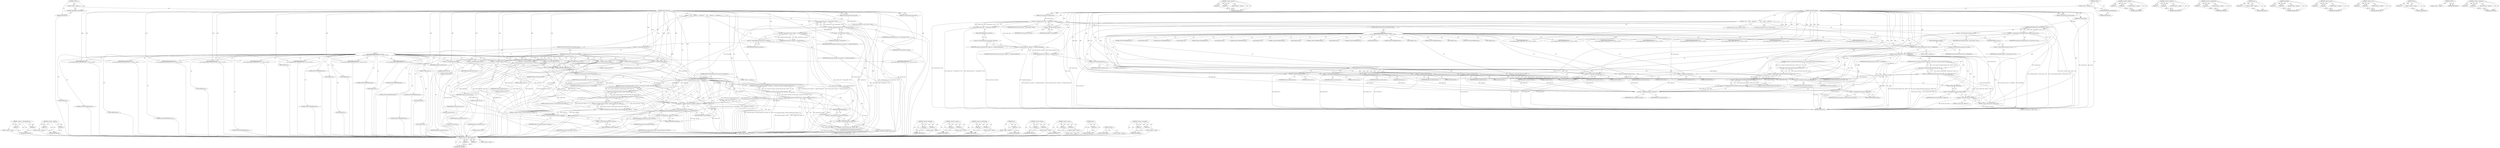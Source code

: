 digraph "&lt;operator&gt;.assignment" {
vulnerable_170 [label=<(METHOD,&lt;operator&gt;.indirectFieldAccess)>];
vulnerable_171 [label=<(PARAM,p1)>];
vulnerable_172 [label=<(PARAM,p2)>];
vulnerable_173 [label=<(BLOCK,&lt;empty&gt;,&lt;empty&gt;)>];
vulnerable_174 [label=<(METHOD_RETURN,ANY)>];
vulnerable_194 [label=<(METHOD,&lt;operator&gt;.addition)>];
vulnerable_195 [label=<(PARAM,p1)>];
vulnerable_196 [label=<(PARAM,p2)>];
vulnerable_197 [label=<(BLOCK,&lt;empty&gt;,&lt;empty&gt;)>];
vulnerable_198 [label=<(METHOD_RETURN,ANY)>];
vulnerable_6 [label=<(METHOD,&lt;global&gt;)<SUB>1</SUB>>];
vulnerable_7 [label=<(BLOCK,&lt;empty&gt;,&lt;empty&gt;)<SUB>1</SUB>>];
vulnerable_8 [label=<(UNKNOWN,MagickExport,MagickExport)<SUB>1</SUB>>];
vulnerable_9 [label=<(METHOD,GetQuantumExtent)<SUB>1</SUB>>];
vulnerable_10 [label=<(PARAM,const Image *image)<SUB>1</SUB>>];
vulnerable_11 [label=<(PARAM,const QuantumInfo *quantum_info)<SUB>2</SUB>>];
vulnerable_12 [label=<(PARAM,const QuantumType quantum_type)<SUB>2</SUB>>];
vulnerable_13 [label=<(BLOCK,{
   size_t
     packet_size;
 
   assert(quant...,{
   size_t
     packet_size;
 
   assert(quant...)<SUB>3</SUB>>];
vulnerable_14 [label="<(LOCAL,size_t packet_size: size_t)<SUB>5</SUB>>"];
vulnerable_15 [label=<(assert,assert(quantum_info != (QuantumInfo *) NULL))<SUB>7</SUB>>];
vulnerable_16 [label=<(&lt;operator&gt;.notEquals,quantum_info != (QuantumInfo *) NULL)<SUB>7</SUB>>];
vulnerable_17 [label=<(IDENTIFIER,quantum_info,quantum_info != (QuantumInfo *) NULL)<SUB>7</SUB>>];
vulnerable_18 [label=<(&lt;operator&gt;.cast,(QuantumInfo *) NULL)<SUB>7</SUB>>];
vulnerable_19 [label=<(UNKNOWN,QuantumInfo *,QuantumInfo *)<SUB>7</SUB>>];
vulnerable_20 [label=<(IDENTIFIER,NULL,(QuantumInfo *) NULL)<SUB>7</SUB>>];
vulnerable_21 [label=<(assert,assert(quantum_info-&gt;signature == MagickCoreSig...)<SUB>8</SUB>>];
vulnerable_22 [label=<(&lt;operator&gt;.equals,quantum_info-&gt;signature == MagickCoreSignature)<SUB>8</SUB>>];
vulnerable_23 [label=<(&lt;operator&gt;.indirectFieldAccess,quantum_info-&gt;signature)<SUB>8</SUB>>];
vulnerable_24 [label=<(IDENTIFIER,quantum_info,quantum_info-&gt;signature == MagickCoreSignature)<SUB>8</SUB>>];
vulnerable_25 [label=<(FIELD_IDENTIFIER,signature,signature)<SUB>8</SUB>>];
vulnerable_26 [label=<(IDENTIFIER,MagickCoreSignature,quantum_info-&gt;signature == MagickCoreSignature)<SUB>8</SUB>>];
vulnerable_27 [label=<(&lt;operator&gt;.assignment,packet_size=1)<SUB>9</SUB>>];
vulnerable_28 [label=<(IDENTIFIER,packet_size,packet_size=1)<SUB>9</SUB>>];
vulnerable_29 [label=<(LITERAL,1,packet_size=1)<SUB>9</SUB>>];
vulnerable_30 [label=<(CONTROL_STRUCTURE,SWITCH,switch(quantum_type))<SUB>10</SUB>>];
vulnerable_31 [label=<(IDENTIFIER,quantum_type,switch(quantum_type))<SUB>10</SUB>>];
vulnerable_32 [label="<(BLOCK,{
    case GrayAlphaQuantum: packet_size=2; bre...,{
    case GrayAlphaQuantum: packet_size=2; bre...)<SUB>11</SUB>>"];
vulnerable_33 [label=<(JUMP_TARGET,case)<SUB>12</SUB>>];
vulnerable_34 [label="<(IDENTIFIER,GrayAlphaQuantum,{
    case GrayAlphaQuantum: packet_size=2; bre...)<SUB>12</SUB>>"];
vulnerable_35 [label=<(&lt;operator&gt;.assignment,packet_size=2)<SUB>12</SUB>>];
vulnerable_36 [label=<(IDENTIFIER,packet_size,packet_size=2)<SUB>12</SUB>>];
vulnerable_37 [label=<(LITERAL,2,packet_size=2)<SUB>12</SUB>>];
vulnerable_38 [label=<(CONTROL_STRUCTURE,BREAK,break;)<SUB>12</SUB>>];
vulnerable_39 [label=<(JUMP_TARGET,case)<SUB>13</SUB>>];
vulnerable_40 [label="<(IDENTIFIER,IndexAlphaQuantum,{
    case GrayAlphaQuantum: packet_size=2; bre...)<SUB>13</SUB>>"];
vulnerable_41 [label=<(&lt;operator&gt;.assignment,packet_size=2)<SUB>13</SUB>>];
vulnerable_42 [label=<(IDENTIFIER,packet_size,packet_size=2)<SUB>13</SUB>>];
vulnerable_43 [label=<(LITERAL,2,packet_size=2)<SUB>13</SUB>>];
vulnerable_44 [label=<(CONTROL_STRUCTURE,BREAK,break;)<SUB>13</SUB>>];
vulnerable_45 [label=<(JUMP_TARGET,case)<SUB>14</SUB>>];
vulnerable_46 [label="<(IDENTIFIER,RGBQuantum,{
    case GrayAlphaQuantum: packet_size=2; bre...)<SUB>14</SUB>>"];
vulnerable_47 [label=<(&lt;operator&gt;.assignment,packet_size=3)<SUB>14</SUB>>];
vulnerable_48 [label=<(IDENTIFIER,packet_size,packet_size=3)<SUB>14</SUB>>];
vulnerable_49 [label=<(LITERAL,3,packet_size=3)<SUB>14</SUB>>];
vulnerable_50 [label=<(CONTROL_STRUCTURE,BREAK,break;)<SUB>14</SUB>>];
vulnerable_51 [label=<(JUMP_TARGET,case)<SUB>15</SUB>>];
vulnerable_52 [label="<(IDENTIFIER,BGRQuantum,{
    case GrayAlphaQuantum: packet_size=2; bre...)<SUB>15</SUB>>"];
vulnerable_53 [label=<(&lt;operator&gt;.assignment,packet_size=3)<SUB>15</SUB>>];
vulnerable_54 [label=<(IDENTIFIER,packet_size,packet_size=3)<SUB>15</SUB>>];
vulnerable_55 [label=<(LITERAL,3,packet_size=3)<SUB>15</SUB>>];
vulnerable_56 [label=<(CONTROL_STRUCTURE,BREAK,break;)<SUB>15</SUB>>];
vulnerable_57 [label=<(JUMP_TARGET,case)<SUB>16</SUB>>];
vulnerable_58 [label="<(IDENTIFIER,RGBAQuantum,{
    case GrayAlphaQuantum: packet_size=2; bre...)<SUB>16</SUB>>"];
vulnerable_59 [label=<(&lt;operator&gt;.assignment,packet_size=4)<SUB>16</SUB>>];
vulnerable_60 [label=<(IDENTIFIER,packet_size,packet_size=4)<SUB>16</SUB>>];
vulnerable_61 [label=<(LITERAL,4,packet_size=4)<SUB>16</SUB>>];
vulnerable_62 [label=<(CONTROL_STRUCTURE,BREAK,break;)<SUB>16</SUB>>];
vulnerable_63 [label=<(JUMP_TARGET,case)<SUB>17</SUB>>];
vulnerable_64 [label="<(IDENTIFIER,RGBOQuantum,{
    case GrayAlphaQuantum: packet_size=2; bre...)<SUB>17</SUB>>"];
vulnerable_65 [label=<(&lt;operator&gt;.assignment,packet_size=4)<SUB>17</SUB>>];
vulnerable_66 [label=<(IDENTIFIER,packet_size,packet_size=4)<SUB>17</SUB>>];
vulnerable_67 [label=<(LITERAL,4,packet_size=4)<SUB>17</SUB>>];
vulnerable_68 [label=<(CONTROL_STRUCTURE,BREAK,break;)<SUB>17</SUB>>];
vulnerable_69 [label=<(JUMP_TARGET,case)<SUB>18</SUB>>];
vulnerable_70 [label="<(IDENTIFIER,BGRAQuantum,{
    case GrayAlphaQuantum: packet_size=2; bre...)<SUB>18</SUB>>"];
vulnerable_71 [label=<(&lt;operator&gt;.assignment,packet_size=4)<SUB>18</SUB>>];
vulnerable_72 [label=<(IDENTIFIER,packet_size,packet_size=4)<SUB>18</SUB>>];
vulnerable_73 [label=<(LITERAL,4,packet_size=4)<SUB>18</SUB>>];
vulnerable_74 [label=<(CONTROL_STRUCTURE,BREAK,break;)<SUB>18</SUB>>];
vulnerable_75 [label=<(JUMP_TARGET,case)<SUB>19</SUB>>];
vulnerable_76 [label="<(IDENTIFIER,CMYKQuantum,{
    case GrayAlphaQuantum: packet_size=2; bre...)<SUB>19</SUB>>"];
vulnerable_77 [label=<(&lt;operator&gt;.assignment,packet_size=4)<SUB>19</SUB>>];
vulnerable_78 [label=<(IDENTIFIER,packet_size,packet_size=4)<SUB>19</SUB>>];
vulnerable_79 [label=<(LITERAL,4,packet_size=4)<SUB>19</SUB>>];
vulnerable_80 [label=<(CONTROL_STRUCTURE,BREAK,break;)<SUB>19</SUB>>];
vulnerable_81 [label=<(JUMP_TARGET,case)<SUB>20</SUB>>];
vulnerable_82 [label="<(IDENTIFIER,CMYKAQuantum,{
    case GrayAlphaQuantum: packet_size=2; bre...)<SUB>20</SUB>>"];
vulnerable_83 [label=<(&lt;operator&gt;.assignment,packet_size=5)<SUB>20</SUB>>];
vulnerable_84 [label=<(IDENTIFIER,packet_size,packet_size=5)<SUB>20</SUB>>];
vulnerable_85 [label=<(LITERAL,5,packet_size=5)<SUB>20</SUB>>];
vulnerable_86 [label=<(CONTROL_STRUCTURE,BREAK,break;)<SUB>20</SUB>>];
vulnerable_87 [label=<(JUMP_TARGET,default)<SUB>21</SUB>>];
vulnerable_88 [label=<(CONTROL_STRUCTURE,BREAK,break;)<SUB>21</SUB>>];
vulnerable_89 [label=<(CONTROL_STRUCTURE,IF,if (quantum_info-&gt;pack == MagickFalse))<SUB>23</SUB>>];
vulnerable_90 [label=<(&lt;operator&gt;.equals,quantum_info-&gt;pack == MagickFalse)<SUB>23</SUB>>];
vulnerable_91 [label=<(&lt;operator&gt;.indirectFieldAccess,quantum_info-&gt;pack)<SUB>23</SUB>>];
vulnerable_92 [label=<(IDENTIFIER,quantum_info,quantum_info-&gt;pack == MagickFalse)<SUB>23</SUB>>];
vulnerable_93 [label=<(FIELD_IDENTIFIER,pack,pack)<SUB>23</SUB>>];
vulnerable_94 [label=<(IDENTIFIER,MagickFalse,quantum_info-&gt;pack == MagickFalse)<SUB>23</SUB>>];
vulnerable_95 [label=<(BLOCK,&lt;empty&gt;,&lt;empty&gt;)<SUB>24</SUB>>];
vulnerable_96 [label=<(RETURN,return((size_t) (packet_size*image-&gt;columns*((q...,return((size_t) (packet_size*image-&gt;columns*((q...)<SUB>24</SUB>>];
vulnerable_97 [label=<(size_t,(size_t) (packet_size*image-&gt;columns*((quantum_...)<SUB>24</SUB>>];
vulnerable_98 [label=<(&lt;operator&gt;.multiplication,packet_size*image-&gt;columns*((quantum_info-&gt;dept...)<SUB>24</SUB>>];
vulnerable_99 [label=<(&lt;operator&gt;.multiplication,packet_size*image-&gt;columns)<SUB>24</SUB>>];
vulnerable_100 [label=<(IDENTIFIER,packet_size,packet_size*image-&gt;columns)<SUB>24</SUB>>];
vulnerable_101 [label=<(&lt;operator&gt;.indirectFieldAccess,image-&gt;columns)<SUB>24</SUB>>];
vulnerable_102 [label=<(IDENTIFIER,image,packet_size*image-&gt;columns)<SUB>24</SUB>>];
vulnerable_103 [label=<(FIELD_IDENTIFIER,columns,columns)<SUB>24</SUB>>];
vulnerable_104 [label=<(&lt;operator&gt;.division,(quantum_info-&gt;depth+7)/8)<SUB>24</SUB>>];
vulnerable_105 [label=<(&lt;operator&gt;.addition,quantum_info-&gt;depth+7)<SUB>24</SUB>>];
vulnerable_106 [label=<(&lt;operator&gt;.indirectFieldAccess,quantum_info-&gt;depth)<SUB>24</SUB>>];
vulnerable_107 [label=<(IDENTIFIER,quantum_info,quantum_info-&gt;depth+7)<SUB>24</SUB>>];
vulnerable_108 [label=<(FIELD_IDENTIFIER,depth,depth)<SUB>24</SUB>>];
vulnerable_109 [label=<(LITERAL,7,quantum_info-&gt;depth+7)<SUB>24</SUB>>];
vulnerable_110 [label=<(LITERAL,8,(quantum_info-&gt;depth+7)/8)<SUB>24</SUB>>];
vulnerable_111 [label=<(RETURN,return((size_t) ((packet_size*image-&gt;columns*qu...,return((size_t) ((packet_size*image-&gt;columns*qu...)<SUB>25</SUB>>];
vulnerable_112 [label=<(size_t,(size_t) ((packet_size*image-&gt;columns*quantum_i...)<SUB>25</SUB>>];
vulnerable_113 [label=<(&lt;operator&gt;.division,(packet_size*image-&gt;columns*quantum_info-&gt;depth...)<SUB>25</SUB>>];
vulnerable_114 [label=<(&lt;operator&gt;.addition,packet_size*image-&gt;columns*quantum_info-&gt;depth+7)<SUB>25</SUB>>];
vulnerable_115 [label=<(&lt;operator&gt;.multiplication,packet_size*image-&gt;columns*quantum_info-&gt;depth)<SUB>25</SUB>>];
vulnerable_116 [label=<(&lt;operator&gt;.multiplication,packet_size*image-&gt;columns)<SUB>25</SUB>>];
vulnerable_117 [label=<(IDENTIFIER,packet_size,packet_size*image-&gt;columns)<SUB>25</SUB>>];
vulnerable_118 [label=<(&lt;operator&gt;.indirectFieldAccess,image-&gt;columns)<SUB>25</SUB>>];
vulnerable_119 [label=<(IDENTIFIER,image,packet_size*image-&gt;columns)<SUB>25</SUB>>];
vulnerable_120 [label=<(FIELD_IDENTIFIER,columns,columns)<SUB>25</SUB>>];
vulnerable_121 [label=<(&lt;operator&gt;.indirectFieldAccess,quantum_info-&gt;depth)<SUB>25</SUB>>];
vulnerable_122 [label=<(IDENTIFIER,quantum_info,packet_size*image-&gt;columns*quantum_info-&gt;depth)<SUB>25</SUB>>];
vulnerable_123 [label=<(FIELD_IDENTIFIER,depth,depth)<SUB>25</SUB>>];
vulnerable_124 [label=<(LITERAL,7,packet_size*image-&gt;columns*quantum_info-&gt;depth+7)<SUB>25</SUB>>];
vulnerable_125 [label=<(LITERAL,8,(packet_size*image-&gt;columns*quantum_info-&gt;depth...)<SUB>25</SUB>>];
vulnerable_126 [label=<(METHOD_RETURN,size_t)<SUB>1</SUB>>];
vulnerable_128 [label=<(METHOD_RETURN,ANY)<SUB>1</SUB>>];
vulnerable_155 [label=<(METHOD,&lt;operator&gt;.notEquals)>];
vulnerable_156 [label=<(PARAM,p1)>];
vulnerable_157 [label=<(PARAM,p2)>];
vulnerable_158 [label=<(BLOCK,&lt;empty&gt;,&lt;empty&gt;)>];
vulnerable_159 [label=<(METHOD_RETURN,ANY)>];
vulnerable_189 [label=<(METHOD,&lt;operator&gt;.division)>];
vulnerable_190 [label=<(PARAM,p1)>];
vulnerable_191 [label=<(PARAM,p2)>];
vulnerable_192 [label=<(BLOCK,&lt;empty&gt;,&lt;empty&gt;)>];
vulnerable_193 [label=<(METHOD_RETURN,ANY)>];
vulnerable_184 [label=<(METHOD,&lt;operator&gt;.multiplication)>];
vulnerable_185 [label=<(PARAM,p1)>];
vulnerable_186 [label=<(PARAM,p2)>];
vulnerable_187 [label=<(BLOCK,&lt;empty&gt;,&lt;empty&gt;)>];
vulnerable_188 [label=<(METHOD_RETURN,ANY)>];
vulnerable_180 [label=<(METHOD,size_t)>];
vulnerable_181 [label=<(PARAM,p1)>];
vulnerable_182 [label=<(BLOCK,&lt;empty&gt;,&lt;empty&gt;)>];
vulnerable_183 [label=<(METHOD_RETURN,ANY)>];
vulnerable_165 [label=<(METHOD,&lt;operator&gt;.equals)>];
vulnerable_166 [label=<(PARAM,p1)>];
vulnerable_167 [label=<(PARAM,p2)>];
vulnerable_168 [label=<(BLOCK,&lt;empty&gt;,&lt;empty&gt;)>];
vulnerable_169 [label=<(METHOD_RETURN,ANY)>];
vulnerable_160 [label=<(METHOD,&lt;operator&gt;.cast)>];
vulnerable_161 [label=<(PARAM,p1)>];
vulnerable_162 [label=<(PARAM,p2)>];
vulnerable_163 [label=<(BLOCK,&lt;empty&gt;,&lt;empty&gt;)>];
vulnerable_164 [label=<(METHOD_RETURN,ANY)>];
vulnerable_151 [label=<(METHOD,assert)>];
vulnerable_152 [label=<(PARAM,p1)>];
vulnerable_153 [label=<(BLOCK,&lt;empty&gt;,&lt;empty&gt;)>];
vulnerable_154 [label=<(METHOD_RETURN,ANY)>];
vulnerable_145 [label=<(METHOD,&lt;global&gt;)<SUB>1</SUB>>];
vulnerable_146 [label=<(BLOCK,&lt;empty&gt;,&lt;empty&gt;)>];
vulnerable_147 [label=<(METHOD_RETURN,ANY)>];
vulnerable_175 [label=<(METHOD,&lt;operator&gt;.assignment)>];
vulnerable_176 [label=<(PARAM,p1)>];
vulnerable_177 [label=<(PARAM,p2)>];
vulnerable_178 [label=<(BLOCK,&lt;empty&gt;,&lt;empty&gt;)>];
vulnerable_179 [label=<(METHOD_RETURN,ANY)>];
fixed_176 [label=<(METHOD,&lt;operator&gt;.indirectFieldAccess)>];
fixed_177 [label=<(PARAM,p1)>];
fixed_178 [label=<(PARAM,p2)>];
fixed_179 [label=<(BLOCK,&lt;empty&gt;,&lt;empty&gt;)>];
fixed_180 [label=<(METHOD_RETURN,ANY)>];
fixed_200 [label=<(METHOD,&lt;operator&gt;.division)>];
fixed_201 [label=<(PARAM,p1)>];
fixed_202 [label=<(PARAM,p2)>];
fixed_203 [label=<(BLOCK,&lt;empty&gt;,&lt;empty&gt;)>];
fixed_204 [label=<(METHOD_RETURN,ANY)>];
fixed_6 [label=<(METHOD,&lt;global&gt;)<SUB>1</SUB>>];
fixed_7 [label=<(BLOCK,&lt;empty&gt;,&lt;empty&gt;)<SUB>1</SUB>>];
fixed_8 [label=<(UNKNOWN,MagickExport,MagickExport)<SUB>1</SUB>>];
fixed_9 [label=<(METHOD,GetQuantumExtent)<SUB>1</SUB>>];
fixed_10 [label=<(PARAM,const Image *image)<SUB>1</SUB>>];
fixed_11 [label=<(PARAM,const QuantumInfo *quantum_info)<SUB>2</SUB>>];
fixed_12 [label=<(PARAM,const QuantumType quantum_type)<SUB>2</SUB>>];
fixed_13 [label=<(BLOCK,{
   size_t
    extent,
     packet_size;
 
   ...,{
   size_t
    extent,
     packet_size;
 
   ...)<SUB>3</SUB>>];
fixed_14 [label="<(LOCAL,size_t extent: size_t)<SUB>5</SUB>>"];
fixed_15 [label="<(LOCAL,size_t packet_size: size_t)<SUB>6</SUB>>"];
fixed_16 [label=<(assert,assert(quantum_info != (QuantumInfo *) NULL))<SUB>8</SUB>>];
fixed_17 [label=<(&lt;operator&gt;.notEquals,quantum_info != (QuantumInfo *) NULL)<SUB>8</SUB>>];
fixed_18 [label=<(IDENTIFIER,quantum_info,quantum_info != (QuantumInfo *) NULL)<SUB>8</SUB>>];
fixed_19 [label=<(&lt;operator&gt;.cast,(QuantumInfo *) NULL)<SUB>8</SUB>>];
fixed_20 [label=<(UNKNOWN,QuantumInfo *,QuantumInfo *)<SUB>8</SUB>>];
fixed_21 [label=<(IDENTIFIER,NULL,(QuantumInfo *) NULL)<SUB>8</SUB>>];
fixed_22 [label=<(assert,assert(quantum_info-&gt;signature == MagickCoreSig...)<SUB>9</SUB>>];
fixed_23 [label=<(&lt;operator&gt;.equals,quantum_info-&gt;signature == MagickCoreSignature)<SUB>9</SUB>>];
fixed_24 [label=<(&lt;operator&gt;.indirectFieldAccess,quantum_info-&gt;signature)<SUB>9</SUB>>];
fixed_25 [label=<(IDENTIFIER,quantum_info,quantum_info-&gt;signature == MagickCoreSignature)<SUB>9</SUB>>];
fixed_26 [label=<(FIELD_IDENTIFIER,signature,signature)<SUB>9</SUB>>];
fixed_27 [label=<(IDENTIFIER,MagickCoreSignature,quantum_info-&gt;signature == MagickCoreSignature)<SUB>9</SUB>>];
fixed_28 [label=<(&lt;operator&gt;.assignment,packet_size=1)<SUB>10</SUB>>];
fixed_29 [label=<(IDENTIFIER,packet_size,packet_size=1)<SUB>10</SUB>>];
fixed_30 [label=<(LITERAL,1,packet_size=1)<SUB>10</SUB>>];
fixed_31 [label=<(CONTROL_STRUCTURE,SWITCH,switch(quantum_type))<SUB>11</SUB>>];
fixed_32 [label=<(IDENTIFIER,quantum_type,switch(quantum_type))<SUB>11</SUB>>];
fixed_33 [label="<(BLOCK,{
    case GrayAlphaQuantum: packet_size=2; bre...,{
    case GrayAlphaQuantum: packet_size=2; bre...)<SUB>12</SUB>>"];
fixed_34 [label=<(JUMP_TARGET,case)<SUB>13</SUB>>];
fixed_35 [label="<(IDENTIFIER,GrayAlphaQuantum,{
    case GrayAlphaQuantum: packet_size=2; bre...)<SUB>13</SUB>>"];
fixed_36 [label=<(&lt;operator&gt;.assignment,packet_size=2)<SUB>13</SUB>>];
fixed_37 [label=<(IDENTIFIER,packet_size,packet_size=2)<SUB>13</SUB>>];
fixed_38 [label=<(LITERAL,2,packet_size=2)<SUB>13</SUB>>];
fixed_39 [label=<(CONTROL_STRUCTURE,BREAK,break;)<SUB>13</SUB>>];
fixed_40 [label=<(JUMP_TARGET,case)<SUB>14</SUB>>];
fixed_41 [label="<(IDENTIFIER,IndexAlphaQuantum,{
    case GrayAlphaQuantum: packet_size=2; bre...)<SUB>14</SUB>>"];
fixed_42 [label=<(&lt;operator&gt;.assignment,packet_size=2)<SUB>14</SUB>>];
fixed_43 [label=<(IDENTIFIER,packet_size,packet_size=2)<SUB>14</SUB>>];
fixed_44 [label=<(LITERAL,2,packet_size=2)<SUB>14</SUB>>];
fixed_45 [label=<(CONTROL_STRUCTURE,BREAK,break;)<SUB>14</SUB>>];
fixed_46 [label=<(JUMP_TARGET,case)<SUB>15</SUB>>];
fixed_47 [label="<(IDENTIFIER,RGBQuantum,{
    case GrayAlphaQuantum: packet_size=2; bre...)<SUB>15</SUB>>"];
fixed_48 [label=<(&lt;operator&gt;.assignment,packet_size=3)<SUB>15</SUB>>];
fixed_49 [label=<(IDENTIFIER,packet_size,packet_size=3)<SUB>15</SUB>>];
fixed_50 [label=<(LITERAL,3,packet_size=3)<SUB>15</SUB>>];
fixed_51 [label=<(CONTROL_STRUCTURE,BREAK,break;)<SUB>15</SUB>>];
fixed_52 [label=<(JUMP_TARGET,case)<SUB>16</SUB>>];
fixed_53 [label="<(IDENTIFIER,BGRQuantum,{
    case GrayAlphaQuantum: packet_size=2; bre...)<SUB>16</SUB>>"];
fixed_54 [label=<(&lt;operator&gt;.assignment,packet_size=3)<SUB>16</SUB>>];
fixed_55 [label=<(IDENTIFIER,packet_size,packet_size=3)<SUB>16</SUB>>];
fixed_56 [label=<(LITERAL,3,packet_size=3)<SUB>16</SUB>>];
fixed_57 [label=<(CONTROL_STRUCTURE,BREAK,break;)<SUB>16</SUB>>];
fixed_58 [label=<(JUMP_TARGET,case)<SUB>17</SUB>>];
fixed_59 [label="<(IDENTIFIER,RGBAQuantum,{
    case GrayAlphaQuantum: packet_size=2; bre...)<SUB>17</SUB>>"];
fixed_60 [label=<(&lt;operator&gt;.assignment,packet_size=4)<SUB>17</SUB>>];
fixed_61 [label=<(IDENTIFIER,packet_size,packet_size=4)<SUB>17</SUB>>];
fixed_62 [label=<(LITERAL,4,packet_size=4)<SUB>17</SUB>>];
fixed_63 [label=<(CONTROL_STRUCTURE,BREAK,break;)<SUB>17</SUB>>];
fixed_64 [label=<(JUMP_TARGET,case)<SUB>18</SUB>>];
fixed_65 [label="<(IDENTIFIER,RGBOQuantum,{
    case GrayAlphaQuantum: packet_size=2; bre...)<SUB>18</SUB>>"];
fixed_66 [label=<(&lt;operator&gt;.assignment,packet_size=4)<SUB>18</SUB>>];
fixed_67 [label=<(IDENTIFIER,packet_size,packet_size=4)<SUB>18</SUB>>];
fixed_68 [label=<(LITERAL,4,packet_size=4)<SUB>18</SUB>>];
fixed_69 [label=<(CONTROL_STRUCTURE,BREAK,break;)<SUB>18</SUB>>];
fixed_70 [label=<(JUMP_TARGET,case)<SUB>19</SUB>>];
fixed_71 [label="<(IDENTIFIER,BGRAQuantum,{
    case GrayAlphaQuantum: packet_size=2; bre...)<SUB>19</SUB>>"];
fixed_72 [label=<(&lt;operator&gt;.assignment,packet_size=4)<SUB>19</SUB>>];
fixed_73 [label=<(IDENTIFIER,packet_size,packet_size=4)<SUB>19</SUB>>];
fixed_74 [label=<(LITERAL,4,packet_size=4)<SUB>19</SUB>>];
fixed_75 [label=<(CONTROL_STRUCTURE,BREAK,break;)<SUB>19</SUB>>];
fixed_76 [label=<(JUMP_TARGET,case)<SUB>20</SUB>>];
fixed_77 [label="<(IDENTIFIER,CMYKQuantum,{
    case GrayAlphaQuantum: packet_size=2; bre...)<SUB>20</SUB>>"];
fixed_78 [label=<(&lt;operator&gt;.assignment,packet_size=4)<SUB>20</SUB>>];
fixed_79 [label=<(IDENTIFIER,packet_size,packet_size=4)<SUB>20</SUB>>];
fixed_80 [label=<(LITERAL,4,packet_size=4)<SUB>20</SUB>>];
fixed_81 [label=<(CONTROL_STRUCTURE,BREAK,break;)<SUB>20</SUB>>];
fixed_82 [label=<(JUMP_TARGET,case)<SUB>21</SUB>>];
fixed_83 [label="<(IDENTIFIER,CMYKAQuantum,{
    case GrayAlphaQuantum: packet_size=2; bre...)<SUB>21</SUB>>"];
fixed_84 [label=<(&lt;operator&gt;.assignment,packet_size=5)<SUB>21</SUB>>];
fixed_85 [label=<(IDENTIFIER,packet_size,packet_size=5)<SUB>21</SUB>>];
fixed_86 [label=<(LITERAL,5,packet_size=5)<SUB>21</SUB>>];
fixed_87 [label=<(CONTROL_STRUCTURE,BREAK,break;)<SUB>21</SUB>>];
fixed_88 [label=<(JUMP_TARGET,default)<SUB>22</SUB>>];
fixed_89 [label=<(CONTROL_STRUCTURE,BREAK,break;)<SUB>22</SUB>>];
fixed_90 [label=<(&lt;operator&gt;.assignment,extent=MagickMax(image-&gt;columns,image-&gt;rows))<SUB>24</SUB>>];
fixed_91 [label=<(IDENTIFIER,extent,extent=MagickMax(image-&gt;columns,image-&gt;rows))<SUB>24</SUB>>];
fixed_92 [label=<(MagickMax,MagickMax(image-&gt;columns,image-&gt;rows))<SUB>24</SUB>>];
fixed_93 [label=<(&lt;operator&gt;.indirectFieldAccess,image-&gt;columns)<SUB>24</SUB>>];
fixed_94 [label=<(IDENTIFIER,image,MagickMax(image-&gt;columns,image-&gt;rows))<SUB>24</SUB>>];
fixed_95 [label=<(FIELD_IDENTIFIER,columns,columns)<SUB>24</SUB>>];
fixed_96 [label=<(&lt;operator&gt;.indirectFieldAccess,image-&gt;rows)<SUB>24</SUB>>];
fixed_97 [label=<(IDENTIFIER,image,MagickMax(image-&gt;columns,image-&gt;rows))<SUB>24</SUB>>];
fixed_98 [label=<(FIELD_IDENTIFIER,rows,rows)<SUB>24</SUB>>];
fixed_99 [label=<(CONTROL_STRUCTURE,IF,if (quantum_info-&gt;pack == MagickFalse))<SUB>25</SUB>>];
fixed_100 [label=<(&lt;operator&gt;.equals,quantum_info-&gt;pack == MagickFalse)<SUB>25</SUB>>];
fixed_101 [label=<(&lt;operator&gt;.indirectFieldAccess,quantum_info-&gt;pack)<SUB>25</SUB>>];
fixed_102 [label=<(IDENTIFIER,quantum_info,quantum_info-&gt;pack == MagickFalse)<SUB>25</SUB>>];
fixed_103 [label=<(FIELD_IDENTIFIER,pack,pack)<SUB>25</SUB>>];
fixed_104 [label=<(IDENTIFIER,MagickFalse,quantum_info-&gt;pack == MagickFalse)<SUB>25</SUB>>];
fixed_105 [label=<(BLOCK,&lt;empty&gt;,&lt;empty&gt;)<SUB>26</SUB>>];
fixed_106 [label=<(RETURN,return((size_t) (packet_size*extent*((quantum_i...,return((size_t) (packet_size*extent*((quantum_i...)<SUB>26</SUB>>];
fixed_107 [label=<(size_t,(size_t) (packet_size*extent*((quantum_info-&gt;de...)<SUB>26</SUB>>];
fixed_108 [label=<(&lt;operator&gt;.multiplication,packet_size*extent*((quantum_info-&gt;depth+7)/8))<SUB>26</SUB>>];
fixed_109 [label=<(&lt;operator&gt;.multiplication,packet_size*extent)<SUB>26</SUB>>];
fixed_110 [label=<(IDENTIFIER,packet_size,packet_size*extent)<SUB>26</SUB>>];
fixed_111 [label=<(IDENTIFIER,extent,packet_size*extent)<SUB>26</SUB>>];
fixed_112 [label=<(&lt;operator&gt;.division,(quantum_info-&gt;depth+7)/8)<SUB>26</SUB>>];
fixed_113 [label=<(&lt;operator&gt;.addition,quantum_info-&gt;depth+7)<SUB>26</SUB>>];
fixed_114 [label=<(&lt;operator&gt;.indirectFieldAccess,quantum_info-&gt;depth)<SUB>26</SUB>>];
fixed_115 [label=<(IDENTIFIER,quantum_info,quantum_info-&gt;depth+7)<SUB>26</SUB>>];
fixed_116 [label=<(FIELD_IDENTIFIER,depth,depth)<SUB>26</SUB>>];
fixed_117 [label=<(LITERAL,7,quantum_info-&gt;depth+7)<SUB>26</SUB>>];
fixed_118 [label=<(LITERAL,8,(quantum_info-&gt;depth+7)/8)<SUB>26</SUB>>];
fixed_119 [label=<(RETURN,return((size_t) ((packet_size*extent*quantum_in...,return((size_t) ((packet_size*extent*quantum_in...)<SUB>27</SUB>>];
fixed_120 [label=<(size_t,(size_t) ((packet_size*extent*quantum_info-&gt;dep...)<SUB>27</SUB>>];
fixed_121 [label=<(&lt;operator&gt;.division,(packet_size*extent*quantum_info-&gt;depth+7)/8)<SUB>27</SUB>>];
fixed_122 [label=<(&lt;operator&gt;.addition,packet_size*extent*quantum_info-&gt;depth+7)<SUB>27</SUB>>];
fixed_123 [label=<(&lt;operator&gt;.multiplication,packet_size*extent*quantum_info-&gt;depth)<SUB>27</SUB>>];
fixed_124 [label=<(&lt;operator&gt;.multiplication,packet_size*extent)<SUB>27</SUB>>];
fixed_125 [label=<(IDENTIFIER,packet_size,packet_size*extent)<SUB>27</SUB>>];
fixed_126 [label=<(IDENTIFIER,extent,packet_size*extent)<SUB>27</SUB>>];
fixed_127 [label=<(&lt;operator&gt;.indirectFieldAccess,quantum_info-&gt;depth)<SUB>27</SUB>>];
fixed_128 [label=<(IDENTIFIER,quantum_info,packet_size*extent*quantum_info-&gt;depth)<SUB>27</SUB>>];
fixed_129 [label=<(FIELD_IDENTIFIER,depth,depth)<SUB>27</SUB>>];
fixed_130 [label=<(LITERAL,7,packet_size*extent*quantum_info-&gt;depth+7)<SUB>27</SUB>>];
fixed_131 [label=<(LITERAL,8,(packet_size*extent*quantum_info-&gt;depth+7)/8)<SUB>27</SUB>>];
fixed_132 [label=<(METHOD_RETURN,size_t)<SUB>1</SUB>>];
fixed_134 [label=<(METHOD_RETURN,ANY)<SUB>1</SUB>>];
fixed_205 [label=<(METHOD,&lt;operator&gt;.addition)>];
fixed_206 [label=<(PARAM,p1)>];
fixed_207 [label=<(PARAM,p2)>];
fixed_208 [label=<(BLOCK,&lt;empty&gt;,&lt;empty&gt;)>];
fixed_209 [label=<(METHOD_RETURN,ANY)>];
fixed_161 [label=<(METHOD,&lt;operator&gt;.notEquals)>];
fixed_162 [label=<(PARAM,p1)>];
fixed_163 [label=<(PARAM,p2)>];
fixed_164 [label=<(BLOCK,&lt;empty&gt;,&lt;empty&gt;)>];
fixed_165 [label=<(METHOD_RETURN,ANY)>];
fixed_195 [label=<(METHOD,&lt;operator&gt;.multiplication)>];
fixed_196 [label=<(PARAM,p1)>];
fixed_197 [label=<(PARAM,p2)>];
fixed_198 [label=<(BLOCK,&lt;empty&gt;,&lt;empty&gt;)>];
fixed_199 [label=<(METHOD_RETURN,ANY)>];
fixed_191 [label=<(METHOD,size_t)>];
fixed_192 [label=<(PARAM,p1)>];
fixed_193 [label=<(BLOCK,&lt;empty&gt;,&lt;empty&gt;)>];
fixed_194 [label=<(METHOD_RETURN,ANY)>];
fixed_186 [label=<(METHOD,MagickMax)>];
fixed_187 [label=<(PARAM,p1)>];
fixed_188 [label=<(PARAM,p2)>];
fixed_189 [label=<(BLOCK,&lt;empty&gt;,&lt;empty&gt;)>];
fixed_190 [label=<(METHOD_RETURN,ANY)>];
fixed_171 [label=<(METHOD,&lt;operator&gt;.equals)>];
fixed_172 [label=<(PARAM,p1)>];
fixed_173 [label=<(PARAM,p2)>];
fixed_174 [label=<(BLOCK,&lt;empty&gt;,&lt;empty&gt;)>];
fixed_175 [label=<(METHOD_RETURN,ANY)>];
fixed_166 [label=<(METHOD,&lt;operator&gt;.cast)>];
fixed_167 [label=<(PARAM,p1)>];
fixed_168 [label=<(PARAM,p2)>];
fixed_169 [label=<(BLOCK,&lt;empty&gt;,&lt;empty&gt;)>];
fixed_170 [label=<(METHOD_RETURN,ANY)>];
fixed_157 [label=<(METHOD,assert)>];
fixed_158 [label=<(PARAM,p1)>];
fixed_159 [label=<(BLOCK,&lt;empty&gt;,&lt;empty&gt;)>];
fixed_160 [label=<(METHOD_RETURN,ANY)>];
fixed_151 [label=<(METHOD,&lt;global&gt;)<SUB>1</SUB>>];
fixed_152 [label=<(BLOCK,&lt;empty&gt;,&lt;empty&gt;)>];
fixed_153 [label=<(METHOD_RETURN,ANY)>];
fixed_181 [label=<(METHOD,&lt;operator&gt;.assignment)>];
fixed_182 [label=<(PARAM,p1)>];
fixed_183 [label=<(PARAM,p2)>];
fixed_184 [label=<(BLOCK,&lt;empty&gt;,&lt;empty&gt;)>];
fixed_185 [label=<(METHOD_RETURN,ANY)>];
vulnerable_170 -> vulnerable_171  [key=0, label="AST: "];
vulnerable_170 -> vulnerable_171  [key=1, label="DDG: "];
vulnerable_170 -> vulnerable_173  [key=0, label="AST: "];
vulnerable_170 -> vulnerable_172  [key=0, label="AST: "];
vulnerable_170 -> vulnerable_172  [key=1, label="DDG: "];
vulnerable_170 -> vulnerable_174  [key=0, label="AST: "];
vulnerable_170 -> vulnerable_174  [key=1, label="CFG: "];
vulnerable_171 -> vulnerable_174  [key=0, label="DDG: p1"];
vulnerable_172 -> vulnerable_174  [key=0, label="DDG: p2"];
vulnerable_173 -> fixed_176  [key=0];
vulnerable_174 -> fixed_176  [key=0];
vulnerable_194 -> vulnerable_195  [key=0, label="AST: "];
vulnerable_194 -> vulnerable_195  [key=1, label="DDG: "];
vulnerable_194 -> vulnerable_197  [key=0, label="AST: "];
vulnerable_194 -> vulnerable_196  [key=0, label="AST: "];
vulnerable_194 -> vulnerable_196  [key=1, label="DDG: "];
vulnerable_194 -> vulnerable_198  [key=0, label="AST: "];
vulnerable_194 -> vulnerable_198  [key=1, label="CFG: "];
vulnerable_195 -> vulnerable_198  [key=0, label="DDG: p1"];
vulnerable_196 -> vulnerable_198  [key=0, label="DDG: p2"];
vulnerable_197 -> fixed_176  [key=0];
vulnerable_198 -> fixed_176  [key=0];
vulnerable_6 -> vulnerable_7  [key=0, label="AST: "];
vulnerable_6 -> vulnerable_128  [key=0, label="AST: "];
vulnerable_6 -> vulnerable_8  [key=0, label="CFG: "];
vulnerable_7 -> vulnerable_8  [key=0, label="AST: "];
vulnerable_7 -> vulnerable_9  [key=0, label="AST: "];
vulnerable_8 -> vulnerable_128  [key=0, label="CFG: "];
vulnerable_9 -> vulnerable_10  [key=0, label="AST: "];
vulnerable_9 -> vulnerable_10  [key=1, label="DDG: "];
vulnerable_9 -> vulnerable_11  [key=0, label="AST: "];
vulnerable_9 -> vulnerable_11  [key=1, label="DDG: "];
vulnerable_9 -> vulnerable_12  [key=0, label="AST: "];
vulnerable_9 -> vulnerable_12  [key=1, label="DDG: "];
vulnerable_9 -> vulnerable_13  [key=0, label="AST: "];
vulnerable_9 -> vulnerable_126  [key=0, label="AST: "];
vulnerable_9 -> vulnerable_19  [key=0, label="CFG: "];
vulnerable_9 -> vulnerable_27  [key=0, label="DDG: "];
vulnerable_9 -> vulnerable_31  [key=0, label="DDG: "];
vulnerable_9 -> vulnerable_16  [key=0, label="DDG: "];
vulnerable_9 -> vulnerable_22  [key=0, label="DDG: "];
vulnerable_9 -> vulnerable_34  [key=0, label="DDG: "];
vulnerable_9 -> vulnerable_35  [key=0, label="DDG: "];
vulnerable_9 -> vulnerable_40  [key=0, label="DDG: "];
vulnerable_9 -> vulnerable_41  [key=0, label="DDG: "];
vulnerable_9 -> vulnerable_46  [key=0, label="DDG: "];
vulnerable_9 -> vulnerable_47  [key=0, label="DDG: "];
vulnerable_9 -> vulnerable_52  [key=0, label="DDG: "];
vulnerable_9 -> vulnerable_53  [key=0, label="DDG: "];
vulnerable_9 -> vulnerable_58  [key=0, label="DDG: "];
vulnerable_9 -> vulnerable_59  [key=0, label="DDG: "];
vulnerable_9 -> vulnerable_64  [key=0, label="DDG: "];
vulnerable_9 -> vulnerable_65  [key=0, label="DDG: "];
vulnerable_9 -> vulnerable_70  [key=0, label="DDG: "];
vulnerable_9 -> vulnerable_71  [key=0, label="DDG: "];
vulnerable_9 -> vulnerable_76  [key=0, label="DDG: "];
vulnerable_9 -> vulnerable_77  [key=0, label="DDG: "];
vulnerable_9 -> vulnerable_82  [key=0, label="DDG: "];
vulnerable_9 -> vulnerable_83  [key=0, label="DDG: "];
vulnerable_9 -> vulnerable_90  [key=0, label="DDG: "];
vulnerable_9 -> vulnerable_18  [key=0, label="DDG: "];
vulnerable_9 -> vulnerable_113  [key=0, label="DDG: "];
vulnerable_9 -> vulnerable_114  [key=0, label="DDG: "];
vulnerable_9 -> vulnerable_99  [key=0, label="DDG: "];
vulnerable_9 -> vulnerable_104  [key=0, label="DDG: "];
vulnerable_9 -> vulnerable_116  [key=0, label="DDG: "];
vulnerable_9 -> vulnerable_105  [key=0, label="DDG: "];
vulnerable_10 -> vulnerable_126  [key=0, label="DDG: image"];
vulnerable_10 -> vulnerable_99  [key=0, label="DDG: image"];
vulnerable_10 -> vulnerable_116  [key=0, label="DDG: image"];
vulnerable_11 -> vulnerable_16  [key=0, label="DDG: quantum_info"];
vulnerable_12 -> vulnerable_126  [key=0, label="DDG: quantum_type"];
vulnerable_13 -> vulnerable_14  [key=0, label="AST: "];
vulnerable_13 -> vulnerable_15  [key=0, label="AST: "];
vulnerable_13 -> vulnerable_21  [key=0, label="AST: "];
vulnerable_13 -> vulnerable_27  [key=0, label="AST: "];
vulnerable_13 -> vulnerable_30  [key=0, label="AST: "];
vulnerable_13 -> vulnerable_89  [key=0, label="AST: "];
vulnerable_13 -> vulnerable_111  [key=0, label="AST: "];
vulnerable_14 -> fixed_176  [key=0];
vulnerable_15 -> vulnerable_16  [key=0, label="AST: "];
vulnerable_15 -> vulnerable_25  [key=0, label="CFG: "];
vulnerable_15 -> vulnerable_126  [key=0, label="DDG: quantum_info != (QuantumInfo *) NULL"];
vulnerable_15 -> vulnerable_126  [key=1, label="DDG: assert(quantum_info != (QuantumInfo *) NULL)"];
vulnerable_16 -> vulnerable_17  [key=0, label="AST: "];
vulnerable_16 -> vulnerable_18  [key=0, label="AST: "];
vulnerable_16 -> vulnerable_15  [key=0, label="CFG: "];
vulnerable_16 -> vulnerable_15  [key=1, label="DDG: quantum_info"];
vulnerable_16 -> vulnerable_15  [key=2, label="DDG: (QuantumInfo *) NULL"];
vulnerable_16 -> vulnerable_126  [key=0, label="DDG: quantum_info"];
vulnerable_16 -> vulnerable_126  [key=1, label="DDG: (QuantumInfo *) NULL"];
vulnerable_16 -> vulnerable_22  [key=0, label="DDG: quantum_info"];
vulnerable_16 -> vulnerable_90  [key=0, label="DDG: quantum_info"];
vulnerable_16 -> vulnerable_115  [key=0, label="DDG: quantum_info"];
vulnerable_16 -> vulnerable_104  [key=0, label="DDG: quantum_info"];
vulnerable_16 -> vulnerable_105  [key=0, label="DDG: quantum_info"];
vulnerable_17 -> fixed_176  [key=0];
vulnerable_18 -> vulnerable_19  [key=0, label="AST: "];
vulnerable_18 -> vulnerable_20  [key=0, label="AST: "];
vulnerable_18 -> vulnerable_16  [key=0, label="CFG: "];
vulnerable_18 -> vulnerable_126  [key=0, label="DDG: NULL"];
vulnerable_19 -> vulnerable_18  [key=0, label="CFG: "];
vulnerable_20 -> fixed_176  [key=0];
vulnerable_21 -> vulnerable_22  [key=0, label="AST: "];
vulnerable_21 -> vulnerable_27  [key=0, label="CFG: "];
vulnerable_21 -> vulnerable_126  [key=0, label="DDG: quantum_info-&gt;signature == MagickCoreSignature"];
vulnerable_21 -> vulnerable_126  [key=1, label="DDG: assert(quantum_info-&gt;signature == MagickCoreSignature)"];
vulnerable_22 -> vulnerable_23  [key=0, label="AST: "];
vulnerable_22 -> vulnerable_26  [key=0, label="AST: "];
vulnerable_22 -> vulnerable_21  [key=0, label="CFG: "];
vulnerable_22 -> vulnerable_21  [key=1, label="DDG: quantum_info-&gt;signature"];
vulnerable_22 -> vulnerable_21  [key=2, label="DDG: MagickCoreSignature"];
vulnerable_22 -> vulnerable_126  [key=0, label="DDG: quantum_info-&gt;signature"];
vulnerable_22 -> vulnerable_126  [key=1, label="DDG: MagickCoreSignature"];
vulnerable_23 -> vulnerable_24  [key=0, label="AST: "];
vulnerable_23 -> vulnerable_25  [key=0, label="AST: "];
vulnerable_23 -> vulnerable_22  [key=0, label="CFG: "];
vulnerable_24 -> fixed_176  [key=0];
vulnerable_25 -> vulnerable_23  [key=0, label="CFG: "];
vulnerable_26 -> fixed_176  [key=0];
vulnerable_27 -> vulnerable_28  [key=0, label="AST: "];
vulnerable_27 -> vulnerable_29  [key=0, label="AST: "];
vulnerable_27 -> vulnerable_31  [key=0, label="CFG: "];
vulnerable_27 -> vulnerable_126  [key=0, label="DDG: packet_size=1"];
vulnerable_27 -> vulnerable_99  [key=0, label="DDG: packet_size"];
vulnerable_27 -> vulnerable_116  [key=0, label="DDG: packet_size"];
vulnerable_28 -> fixed_176  [key=0];
vulnerable_29 -> fixed_176  [key=0];
vulnerable_30 -> vulnerable_31  [key=0, label="AST: "];
vulnerable_30 -> vulnerable_32  [key=0, label="AST: "];
vulnerable_31 -> vulnerable_35  [key=0, label="CFG: "];
vulnerable_31 -> vulnerable_35  [key=1, label="CDG: "];
vulnerable_31 -> vulnerable_41  [key=0, label="CFG: "];
vulnerable_31 -> vulnerable_41  [key=1, label="CDG: "];
vulnerable_31 -> vulnerable_47  [key=0, label="CFG: "];
vulnerable_31 -> vulnerable_47  [key=1, label="CDG: "];
vulnerable_31 -> vulnerable_53  [key=0, label="CFG: "];
vulnerable_31 -> vulnerable_53  [key=1, label="CDG: "];
vulnerable_31 -> vulnerable_59  [key=0, label="CFG: "];
vulnerable_31 -> vulnerable_59  [key=1, label="CDG: "];
vulnerable_31 -> vulnerable_65  [key=0, label="CFG: "];
vulnerable_31 -> vulnerable_65  [key=1, label="CDG: "];
vulnerable_31 -> vulnerable_71  [key=0, label="CFG: "];
vulnerable_31 -> vulnerable_71  [key=1, label="CDG: "];
vulnerable_31 -> vulnerable_77  [key=0, label="CFG: "];
vulnerable_31 -> vulnerable_77  [key=1, label="CDG: "];
vulnerable_31 -> vulnerable_83  [key=0, label="CFG: "];
vulnerable_31 -> vulnerable_83  [key=1, label="CDG: "];
vulnerable_31 -> vulnerable_93  [key=0, label="CFG: "];
vulnerable_32 -> vulnerable_33  [key=0, label="AST: "];
vulnerable_32 -> vulnerable_34  [key=0, label="AST: "];
vulnerable_32 -> vulnerable_35  [key=0, label="AST: "];
vulnerable_32 -> vulnerable_38  [key=0, label="AST: "];
vulnerable_32 -> vulnerable_39  [key=0, label="AST: "];
vulnerable_32 -> vulnerable_40  [key=0, label="AST: "];
vulnerable_32 -> vulnerable_41  [key=0, label="AST: "];
vulnerable_32 -> vulnerable_44  [key=0, label="AST: "];
vulnerable_32 -> vulnerable_45  [key=0, label="AST: "];
vulnerable_32 -> vulnerable_46  [key=0, label="AST: "];
vulnerable_32 -> vulnerable_47  [key=0, label="AST: "];
vulnerable_32 -> vulnerable_50  [key=0, label="AST: "];
vulnerable_32 -> vulnerable_51  [key=0, label="AST: "];
vulnerable_32 -> vulnerable_52  [key=0, label="AST: "];
vulnerable_32 -> vulnerable_53  [key=0, label="AST: "];
vulnerable_32 -> vulnerable_56  [key=0, label="AST: "];
vulnerable_32 -> vulnerable_57  [key=0, label="AST: "];
vulnerable_32 -> vulnerable_58  [key=0, label="AST: "];
vulnerable_32 -> vulnerable_59  [key=0, label="AST: "];
vulnerable_32 -> vulnerable_62  [key=0, label="AST: "];
vulnerable_32 -> vulnerable_63  [key=0, label="AST: "];
vulnerable_32 -> vulnerable_64  [key=0, label="AST: "];
vulnerable_32 -> vulnerable_65  [key=0, label="AST: "];
vulnerable_32 -> vulnerable_68  [key=0, label="AST: "];
vulnerable_32 -> vulnerable_69  [key=0, label="AST: "];
vulnerable_32 -> vulnerable_70  [key=0, label="AST: "];
vulnerable_32 -> vulnerable_71  [key=0, label="AST: "];
vulnerable_32 -> vulnerable_74  [key=0, label="AST: "];
vulnerable_32 -> vulnerable_75  [key=0, label="AST: "];
vulnerable_32 -> vulnerable_76  [key=0, label="AST: "];
vulnerable_32 -> vulnerable_77  [key=0, label="AST: "];
vulnerable_32 -> vulnerable_80  [key=0, label="AST: "];
vulnerable_32 -> vulnerable_81  [key=0, label="AST: "];
vulnerable_32 -> vulnerable_82  [key=0, label="AST: "];
vulnerable_32 -> vulnerable_83  [key=0, label="AST: "];
vulnerable_32 -> vulnerable_86  [key=0, label="AST: "];
vulnerable_32 -> vulnerable_87  [key=0, label="AST: "];
vulnerable_32 -> vulnerable_88  [key=0, label="AST: "];
vulnerable_33 -> fixed_176  [key=0];
vulnerable_34 -> fixed_176  [key=0];
vulnerable_35 -> vulnerable_36  [key=0, label="AST: "];
vulnerable_35 -> vulnerable_37  [key=0, label="AST: "];
vulnerable_35 -> vulnerable_93  [key=0, label="CFG: "];
vulnerable_35 -> vulnerable_126  [key=0, label="DDG: packet_size=2"];
vulnerable_35 -> vulnerable_99  [key=0, label="DDG: packet_size"];
vulnerable_35 -> vulnerable_116  [key=0, label="DDG: packet_size"];
vulnerable_36 -> fixed_176  [key=0];
vulnerable_37 -> fixed_176  [key=0];
vulnerable_38 -> fixed_176  [key=0];
vulnerable_39 -> fixed_176  [key=0];
vulnerable_40 -> fixed_176  [key=0];
vulnerable_41 -> vulnerable_42  [key=0, label="AST: "];
vulnerable_41 -> vulnerable_43  [key=0, label="AST: "];
vulnerable_41 -> vulnerable_93  [key=0, label="CFG: "];
vulnerable_41 -> vulnerable_126  [key=0, label="DDG: packet_size=2"];
vulnerable_41 -> vulnerable_99  [key=0, label="DDG: packet_size"];
vulnerable_41 -> vulnerable_116  [key=0, label="DDG: packet_size"];
vulnerable_42 -> fixed_176  [key=0];
vulnerable_43 -> fixed_176  [key=0];
vulnerable_44 -> fixed_176  [key=0];
vulnerable_45 -> fixed_176  [key=0];
vulnerable_46 -> fixed_176  [key=0];
vulnerable_47 -> vulnerable_48  [key=0, label="AST: "];
vulnerable_47 -> vulnerable_49  [key=0, label="AST: "];
vulnerable_47 -> vulnerable_93  [key=0, label="CFG: "];
vulnerable_47 -> vulnerable_126  [key=0, label="DDG: packet_size=3"];
vulnerable_47 -> vulnerable_99  [key=0, label="DDG: packet_size"];
vulnerable_47 -> vulnerable_116  [key=0, label="DDG: packet_size"];
vulnerable_48 -> fixed_176  [key=0];
vulnerable_49 -> fixed_176  [key=0];
vulnerable_50 -> fixed_176  [key=0];
vulnerable_51 -> fixed_176  [key=0];
vulnerable_52 -> fixed_176  [key=0];
vulnerable_53 -> vulnerable_54  [key=0, label="AST: "];
vulnerable_53 -> vulnerable_55  [key=0, label="AST: "];
vulnerable_53 -> vulnerable_93  [key=0, label="CFG: "];
vulnerable_53 -> vulnerable_126  [key=0, label="DDG: packet_size=3"];
vulnerable_53 -> vulnerable_99  [key=0, label="DDG: packet_size"];
vulnerable_53 -> vulnerable_116  [key=0, label="DDG: packet_size"];
vulnerable_54 -> fixed_176  [key=0];
vulnerable_55 -> fixed_176  [key=0];
vulnerable_56 -> fixed_176  [key=0];
vulnerable_57 -> fixed_176  [key=0];
vulnerable_58 -> fixed_176  [key=0];
vulnerable_59 -> vulnerable_60  [key=0, label="AST: "];
vulnerable_59 -> vulnerable_61  [key=0, label="AST: "];
vulnerable_59 -> vulnerable_93  [key=0, label="CFG: "];
vulnerable_59 -> vulnerable_126  [key=0, label="DDG: packet_size=4"];
vulnerable_59 -> vulnerable_99  [key=0, label="DDG: packet_size"];
vulnerable_59 -> vulnerable_116  [key=0, label="DDG: packet_size"];
vulnerable_60 -> fixed_176  [key=0];
vulnerable_61 -> fixed_176  [key=0];
vulnerable_62 -> fixed_176  [key=0];
vulnerable_63 -> fixed_176  [key=0];
vulnerable_64 -> fixed_176  [key=0];
vulnerable_65 -> vulnerable_66  [key=0, label="AST: "];
vulnerable_65 -> vulnerable_67  [key=0, label="AST: "];
vulnerable_65 -> vulnerable_93  [key=0, label="CFG: "];
vulnerable_65 -> vulnerable_126  [key=0, label="DDG: packet_size=4"];
vulnerable_65 -> vulnerable_99  [key=0, label="DDG: packet_size"];
vulnerable_65 -> vulnerable_116  [key=0, label="DDG: packet_size"];
vulnerable_66 -> fixed_176  [key=0];
vulnerable_67 -> fixed_176  [key=0];
vulnerable_68 -> fixed_176  [key=0];
vulnerable_69 -> fixed_176  [key=0];
vulnerable_70 -> fixed_176  [key=0];
vulnerable_71 -> vulnerable_72  [key=0, label="AST: "];
vulnerable_71 -> vulnerable_73  [key=0, label="AST: "];
vulnerable_71 -> vulnerable_93  [key=0, label="CFG: "];
vulnerable_71 -> vulnerable_126  [key=0, label="DDG: packet_size=4"];
vulnerable_71 -> vulnerable_99  [key=0, label="DDG: packet_size"];
vulnerable_71 -> vulnerable_116  [key=0, label="DDG: packet_size"];
vulnerable_72 -> fixed_176  [key=0];
vulnerable_73 -> fixed_176  [key=0];
vulnerable_74 -> fixed_176  [key=0];
vulnerable_75 -> fixed_176  [key=0];
vulnerable_76 -> fixed_176  [key=0];
vulnerable_77 -> vulnerable_78  [key=0, label="AST: "];
vulnerable_77 -> vulnerable_79  [key=0, label="AST: "];
vulnerable_77 -> vulnerable_93  [key=0, label="CFG: "];
vulnerable_77 -> vulnerable_126  [key=0, label="DDG: packet_size=4"];
vulnerable_77 -> vulnerable_99  [key=0, label="DDG: packet_size"];
vulnerable_77 -> vulnerable_116  [key=0, label="DDG: packet_size"];
vulnerable_78 -> fixed_176  [key=0];
vulnerable_79 -> fixed_176  [key=0];
vulnerable_80 -> fixed_176  [key=0];
vulnerable_81 -> fixed_176  [key=0];
vulnerable_82 -> fixed_176  [key=0];
vulnerable_83 -> vulnerable_84  [key=0, label="AST: "];
vulnerable_83 -> vulnerable_85  [key=0, label="AST: "];
vulnerable_83 -> vulnerable_93  [key=0, label="CFG: "];
vulnerable_83 -> vulnerable_126  [key=0, label="DDG: packet_size=5"];
vulnerable_83 -> vulnerable_99  [key=0, label="DDG: packet_size"];
vulnerable_83 -> vulnerable_116  [key=0, label="DDG: packet_size"];
vulnerable_84 -> fixed_176  [key=0];
vulnerable_85 -> fixed_176  [key=0];
vulnerable_86 -> fixed_176  [key=0];
vulnerable_87 -> fixed_176  [key=0];
vulnerable_88 -> fixed_176  [key=0];
vulnerable_89 -> vulnerable_90  [key=0, label="AST: "];
vulnerable_89 -> vulnerable_95  [key=0, label="AST: "];
vulnerable_90 -> vulnerable_91  [key=0, label="AST: "];
vulnerable_90 -> vulnerable_94  [key=0, label="AST: "];
vulnerable_90 -> vulnerable_103  [key=0, label="CFG: "];
vulnerable_90 -> vulnerable_103  [key=1, label="CDG: "];
vulnerable_90 -> vulnerable_120  [key=0, label="CFG: "];
vulnerable_90 -> vulnerable_120  [key=1, label="CDG: "];
vulnerable_90 -> vulnerable_126  [key=0, label="DDG: quantum_info-&gt;pack"];
vulnerable_90 -> vulnerable_126  [key=1, label="DDG: quantum_info-&gt;pack == MagickFalse"];
vulnerable_90 -> vulnerable_126  [key=2, label="DDG: MagickFalse"];
vulnerable_90 -> vulnerable_115  [key=0, label="CDG: "];
vulnerable_90 -> vulnerable_96  [key=0, label="CDG: "];
vulnerable_90 -> vulnerable_98  [key=0, label="CDG: "];
vulnerable_90 -> vulnerable_113  [key=0, label="CDG: "];
vulnerable_90 -> vulnerable_116  [key=0, label="CDG: "];
vulnerable_90 -> vulnerable_99  [key=0, label="CDG: "];
vulnerable_90 -> vulnerable_114  [key=0, label="CDG: "];
vulnerable_90 -> vulnerable_104  [key=0, label="CDG: "];
vulnerable_90 -> vulnerable_121  [key=0, label="CDG: "];
vulnerable_90 -> vulnerable_123  [key=0, label="CDG: "];
vulnerable_90 -> vulnerable_106  [key=0, label="CDG: "];
vulnerable_90 -> vulnerable_97  [key=0, label="CDG: "];
vulnerable_90 -> vulnerable_112  [key=0, label="CDG: "];
vulnerable_90 -> vulnerable_101  [key=0, label="CDG: "];
vulnerable_90 -> vulnerable_105  [key=0, label="CDG: "];
vulnerable_90 -> vulnerable_118  [key=0, label="CDG: "];
vulnerable_90 -> vulnerable_108  [key=0, label="CDG: "];
vulnerable_90 -> vulnerable_111  [key=0, label="CDG: "];
vulnerable_91 -> vulnerable_92  [key=0, label="AST: "];
vulnerable_91 -> vulnerable_93  [key=0, label="AST: "];
vulnerable_91 -> vulnerable_90  [key=0, label="CFG: "];
vulnerable_92 -> fixed_176  [key=0];
vulnerable_93 -> vulnerable_91  [key=0, label="CFG: "];
vulnerable_94 -> fixed_176  [key=0];
vulnerable_95 -> vulnerable_96  [key=0, label="AST: "];
vulnerable_96 -> vulnerable_97  [key=0, label="AST: "];
vulnerable_96 -> vulnerable_126  [key=0, label="CFG: "];
vulnerable_96 -> vulnerable_126  [key=1, label="DDG: &lt;RET&gt;"];
vulnerable_97 -> vulnerable_98  [key=0, label="AST: "];
vulnerable_97 -> vulnerable_96  [key=0, label="CFG: "];
vulnerable_97 -> vulnerable_96  [key=1, label="DDG: (size_t) (packet_size*image-&gt;columns*((quantum_info-&gt;depth+7)/8))"];
vulnerable_97 -> vulnerable_126  [key=0, label="DDG: packet_size*image-&gt;columns*((quantum_info-&gt;depth+7)/8)"];
vulnerable_97 -> vulnerable_126  [key=1, label="DDG: (size_t) (packet_size*image-&gt;columns*((quantum_info-&gt;depth+7)/8))"];
vulnerable_98 -> vulnerable_99  [key=0, label="AST: "];
vulnerable_98 -> vulnerable_104  [key=0, label="AST: "];
vulnerable_98 -> vulnerable_97  [key=0, label="CFG: "];
vulnerable_98 -> vulnerable_97  [key=1, label="DDG: packet_size*image-&gt;columns"];
vulnerable_98 -> vulnerable_97  [key=2, label="DDG: (quantum_info-&gt;depth+7)/8"];
vulnerable_98 -> vulnerable_126  [key=0, label="DDG: packet_size*image-&gt;columns"];
vulnerable_98 -> vulnerable_126  [key=1, label="DDG: (quantum_info-&gt;depth+7)/8"];
vulnerable_99 -> vulnerable_100  [key=0, label="AST: "];
vulnerable_99 -> vulnerable_101  [key=0, label="AST: "];
vulnerable_99 -> vulnerable_108  [key=0, label="CFG: "];
vulnerable_99 -> vulnerable_126  [key=0, label="DDG: packet_size"];
vulnerable_99 -> vulnerable_126  [key=1, label="DDG: image-&gt;columns"];
vulnerable_99 -> vulnerable_98  [key=0, label="DDG: packet_size"];
vulnerable_99 -> vulnerable_98  [key=1, label="DDG: image-&gt;columns"];
vulnerable_100 -> fixed_176  [key=0];
vulnerable_101 -> vulnerable_102  [key=0, label="AST: "];
vulnerable_101 -> vulnerable_103  [key=0, label="AST: "];
vulnerable_101 -> vulnerable_99  [key=0, label="CFG: "];
vulnerable_102 -> fixed_176  [key=0];
vulnerable_103 -> vulnerable_101  [key=0, label="CFG: "];
vulnerable_104 -> vulnerable_105  [key=0, label="AST: "];
vulnerable_104 -> vulnerable_110  [key=0, label="AST: "];
vulnerable_104 -> vulnerable_98  [key=0, label="CFG: "];
vulnerable_104 -> vulnerable_98  [key=1, label="DDG: quantum_info-&gt;depth+7"];
vulnerable_104 -> vulnerable_98  [key=2, label="DDG: 8"];
vulnerable_104 -> vulnerable_126  [key=0, label="DDG: quantum_info-&gt;depth+7"];
vulnerable_105 -> vulnerable_106  [key=0, label="AST: "];
vulnerable_105 -> vulnerable_109  [key=0, label="AST: "];
vulnerable_105 -> vulnerable_104  [key=0, label="CFG: "];
vulnerable_105 -> vulnerable_126  [key=0, label="DDG: quantum_info-&gt;depth"];
vulnerable_106 -> vulnerable_107  [key=0, label="AST: "];
vulnerable_106 -> vulnerable_108  [key=0, label="AST: "];
vulnerable_106 -> vulnerable_105  [key=0, label="CFG: "];
vulnerable_107 -> fixed_176  [key=0];
vulnerable_108 -> vulnerable_106  [key=0, label="CFG: "];
vulnerable_109 -> fixed_176  [key=0];
vulnerable_110 -> fixed_176  [key=0];
vulnerable_111 -> vulnerable_112  [key=0, label="AST: "];
vulnerable_111 -> vulnerable_126  [key=0, label="CFG: "];
vulnerable_111 -> vulnerable_126  [key=1, label="DDG: &lt;RET&gt;"];
vulnerable_112 -> vulnerable_113  [key=0, label="AST: "];
vulnerable_112 -> vulnerable_111  [key=0, label="CFG: "];
vulnerable_112 -> vulnerable_111  [key=1, label="DDG: (size_t) ((packet_size*image-&gt;columns*quantum_info-&gt;depth+7)/8)"];
vulnerable_113 -> vulnerable_114  [key=0, label="AST: "];
vulnerable_113 -> vulnerable_125  [key=0, label="AST: "];
vulnerable_113 -> vulnerable_112  [key=0, label="CFG: "];
vulnerable_113 -> vulnerable_112  [key=1, label="DDG: packet_size*image-&gt;columns*quantum_info-&gt;depth+7"];
vulnerable_113 -> vulnerable_112  [key=2, label="DDG: 8"];
vulnerable_114 -> vulnerable_115  [key=0, label="AST: "];
vulnerable_114 -> vulnerable_124  [key=0, label="AST: "];
vulnerable_114 -> vulnerable_113  [key=0, label="CFG: "];
vulnerable_115 -> vulnerable_116  [key=0, label="AST: "];
vulnerable_115 -> vulnerable_121  [key=0, label="AST: "];
vulnerable_115 -> vulnerable_114  [key=0, label="CFG: "];
vulnerable_115 -> vulnerable_114  [key=1, label="DDG: packet_size*image-&gt;columns"];
vulnerable_115 -> vulnerable_114  [key=2, label="DDG: quantum_info-&gt;depth"];
vulnerable_115 -> vulnerable_113  [key=0, label="DDG: packet_size*image-&gt;columns"];
vulnerable_115 -> vulnerable_113  [key=1, label="DDG: quantum_info-&gt;depth"];
vulnerable_116 -> vulnerable_117  [key=0, label="AST: "];
vulnerable_116 -> vulnerable_118  [key=0, label="AST: "];
vulnerable_116 -> vulnerable_123  [key=0, label="CFG: "];
vulnerable_116 -> vulnerable_115  [key=0, label="DDG: packet_size"];
vulnerable_116 -> vulnerable_115  [key=1, label="DDG: image-&gt;columns"];
vulnerable_117 -> fixed_176  [key=0];
vulnerable_118 -> vulnerable_119  [key=0, label="AST: "];
vulnerable_118 -> vulnerable_120  [key=0, label="AST: "];
vulnerable_118 -> vulnerable_116  [key=0, label="CFG: "];
vulnerable_119 -> fixed_176  [key=0];
vulnerable_120 -> vulnerable_118  [key=0, label="CFG: "];
vulnerable_121 -> vulnerable_122  [key=0, label="AST: "];
vulnerable_121 -> vulnerable_123  [key=0, label="AST: "];
vulnerable_121 -> vulnerable_115  [key=0, label="CFG: "];
vulnerable_122 -> fixed_176  [key=0];
vulnerable_123 -> vulnerable_121  [key=0, label="CFG: "];
vulnerable_124 -> fixed_176  [key=0];
vulnerable_125 -> fixed_176  [key=0];
vulnerable_126 -> fixed_176  [key=0];
vulnerable_128 -> fixed_176  [key=0];
vulnerable_155 -> vulnerable_156  [key=0, label="AST: "];
vulnerable_155 -> vulnerable_156  [key=1, label="DDG: "];
vulnerable_155 -> vulnerable_158  [key=0, label="AST: "];
vulnerable_155 -> vulnerable_157  [key=0, label="AST: "];
vulnerable_155 -> vulnerable_157  [key=1, label="DDG: "];
vulnerable_155 -> vulnerable_159  [key=0, label="AST: "];
vulnerable_155 -> vulnerable_159  [key=1, label="CFG: "];
vulnerable_156 -> vulnerable_159  [key=0, label="DDG: p1"];
vulnerable_157 -> vulnerable_159  [key=0, label="DDG: p2"];
vulnerable_158 -> fixed_176  [key=0];
vulnerable_159 -> fixed_176  [key=0];
vulnerable_189 -> vulnerable_190  [key=0, label="AST: "];
vulnerable_189 -> vulnerable_190  [key=1, label="DDG: "];
vulnerable_189 -> vulnerable_192  [key=0, label="AST: "];
vulnerable_189 -> vulnerable_191  [key=0, label="AST: "];
vulnerable_189 -> vulnerable_191  [key=1, label="DDG: "];
vulnerable_189 -> vulnerable_193  [key=0, label="AST: "];
vulnerable_189 -> vulnerable_193  [key=1, label="CFG: "];
vulnerable_190 -> vulnerable_193  [key=0, label="DDG: p1"];
vulnerable_191 -> vulnerable_193  [key=0, label="DDG: p2"];
vulnerable_192 -> fixed_176  [key=0];
vulnerable_193 -> fixed_176  [key=0];
vulnerable_184 -> vulnerable_185  [key=0, label="AST: "];
vulnerable_184 -> vulnerable_185  [key=1, label="DDG: "];
vulnerable_184 -> vulnerable_187  [key=0, label="AST: "];
vulnerable_184 -> vulnerable_186  [key=0, label="AST: "];
vulnerable_184 -> vulnerable_186  [key=1, label="DDG: "];
vulnerable_184 -> vulnerable_188  [key=0, label="AST: "];
vulnerable_184 -> vulnerable_188  [key=1, label="CFG: "];
vulnerable_185 -> vulnerable_188  [key=0, label="DDG: p1"];
vulnerable_186 -> vulnerable_188  [key=0, label="DDG: p2"];
vulnerable_187 -> fixed_176  [key=0];
vulnerable_188 -> fixed_176  [key=0];
vulnerable_180 -> vulnerable_181  [key=0, label="AST: "];
vulnerable_180 -> vulnerable_181  [key=1, label="DDG: "];
vulnerable_180 -> vulnerable_182  [key=0, label="AST: "];
vulnerable_180 -> vulnerable_183  [key=0, label="AST: "];
vulnerable_180 -> vulnerable_183  [key=1, label="CFG: "];
vulnerable_181 -> vulnerable_183  [key=0, label="DDG: p1"];
vulnerable_182 -> fixed_176  [key=0];
vulnerable_183 -> fixed_176  [key=0];
vulnerable_165 -> vulnerable_166  [key=0, label="AST: "];
vulnerable_165 -> vulnerable_166  [key=1, label="DDG: "];
vulnerable_165 -> vulnerable_168  [key=0, label="AST: "];
vulnerable_165 -> vulnerable_167  [key=0, label="AST: "];
vulnerable_165 -> vulnerable_167  [key=1, label="DDG: "];
vulnerable_165 -> vulnerable_169  [key=0, label="AST: "];
vulnerable_165 -> vulnerable_169  [key=1, label="CFG: "];
vulnerable_166 -> vulnerable_169  [key=0, label="DDG: p1"];
vulnerable_167 -> vulnerable_169  [key=0, label="DDG: p2"];
vulnerable_168 -> fixed_176  [key=0];
vulnerable_169 -> fixed_176  [key=0];
vulnerable_160 -> vulnerable_161  [key=0, label="AST: "];
vulnerable_160 -> vulnerable_161  [key=1, label="DDG: "];
vulnerable_160 -> vulnerable_163  [key=0, label="AST: "];
vulnerable_160 -> vulnerable_162  [key=0, label="AST: "];
vulnerable_160 -> vulnerable_162  [key=1, label="DDG: "];
vulnerable_160 -> vulnerable_164  [key=0, label="AST: "];
vulnerable_160 -> vulnerable_164  [key=1, label="CFG: "];
vulnerable_161 -> vulnerable_164  [key=0, label="DDG: p1"];
vulnerable_162 -> vulnerable_164  [key=0, label="DDG: p2"];
vulnerable_163 -> fixed_176  [key=0];
vulnerable_164 -> fixed_176  [key=0];
vulnerable_151 -> vulnerable_152  [key=0, label="AST: "];
vulnerable_151 -> vulnerable_152  [key=1, label="DDG: "];
vulnerable_151 -> vulnerable_153  [key=0, label="AST: "];
vulnerable_151 -> vulnerable_154  [key=0, label="AST: "];
vulnerable_151 -> vulnerable_154  [key=1, label="CFG: "];
vulnerable_152 -> vulnerable_154  [key=0, label="DDG: p1"];
vulnerable_153 -> fixed_176  [key=0];
vulnerable_154 -> fixed_176  [key=0];
vulnerable_145 -> vulnerable_146  [key=0, label="AST: "];
vulnerable_145 -> vulnerable_147  [key=0, label="AST: "];
vulnerable_145 -> vulnerable_147  [key=1, label="CFG: "];
vulnerable_146 -> fixed_176  [key=0];
vulnerable_147 -> fixed_176  [key=0];
vulnerable_175 -> vulnerable_176  [key=0, label="AST: "];
vulnerable_175 -> vulnerable_176  [key=1, label="DDG: "];
vulnerable_175 -> vulnerable_178  [key=0, label="AST: "];
vulnerable_175 -> vulnerable_177  [key=0, label="AST: "];
vulnerable_175 -> vulnerable_177  [key=1, label="DDG: "];
vulnerable_175 -> vulnerable_179  [key=0, label="AST: "];
vulnerable_175 -> vulnerable_179  [key=1, label="CFG: "];
vulnerable_176 -> vulnerable_179  [key=0, label="DDG: p1"];
vulnerable_177 -> vulnerable_179  [key=0, label="DDG: p2"];
vulnerable_178 -> fixed_176  [key=0];
vulnerable_179 -> fixed_176  [key=0];
fixed_176 -> fixed_177  [key=0, label="AST: "];
fixed_176 -> fixed_177  [key=1, label="DDG: "];
fixed_176 -> fixed_179  [key=0, label="AST: "];
fixed_176 -> fixed_178  [key=0, label="AST: "];
fixed_176 -> fixed_178  [key=1, label="DDG: "];
fixed_176 -> fixed_180  [key=0, label="AST: "];
fixed_176 -> fixed_180  [key=1, label="CFG: "];
fixed_177 -> fixed_180  [key=0, label="DDG: p1"];
fixed_178 -> fixed_180  [key=0, label="DDG: p2"];
fixed_200 -> fixed_201  [key=0, label="AST: "];
fixed_200 -> fixed_201  [key=1, label="DDG: "];
fixed_200 -> fixed_203  [key=0, label="AST: "];
fixed_200 -> fixed_202  [key=0, label="AST: "];
fixed_200 -> fixed_202  [key=1, label="DDG: "];
fixed_200 -> fixed_204  [key=0, label="AST: "];
fixed_200 -> fixed_204  [key=1, label="CFG: "];
fixed_201 -> fixed_204  [key=0, label="DDG: p1"];
fixed_202 -> fixed_204  [key=0, label="DDG: p2"];
fixed_6 -> fixed_7  [key=0, label="AST: "];
fixed_6 -> fixed_134  [key=0, label="AST: "];
fixed_6 -> fixed_8  [key=0, label="CFG: "];
fixed_7 -> fixed_8  [key=0, label="AST: "];
fixed_7 -> fixed_9  [key=0, label="AST: "];
fixed_8 -> fixed_134  [key=0, label="CFG: "];
fixed_9 -> fixed_10  [key=0, label="AST: "];
fixed_9 -> fixed_10  [key=1, label="DDG: "];
fixed_9 -> fixed_11  [key=0, label="AST: "];
fixed_9 -> fixed_11  [key=1, label="DDG: "];
fixed_9 -> fixed_12  [key=0, label="AST: "];
fixed_9 -> fixed_12  [key=1, label="DDG: "];
fixed_9 -> fixed_13  [key=0, label="AST: "];
fixed_9 -> fixed_132  [key=0, label="AST: "];
fixed_9 -> fixed_20  [key=0, label="CFG: "];
fixed_9 -> fixed_28  [key=0, label="DDG: "];
fixed_9 -> fixed_32  [key=0, label="DDG: "];
fixed_9 -> fixed_17  [key=0, label="DDG: "];
fixed_9 -> fixed_23  [key=0, label="DDG: "];
fixed_9 -> fixed_35  [key=0, label="DDG: "];
fixed_9 -> fixed_36  [key=0, label="DDG: "];
fixed_9 -> fixed_41  [key=0, label="DDG: "];
fixed_9 -> fixed_42  [key=0, label="DDG: "];
fixed_9 -> fixed_47  [key=0, label="DDG: "];
fixed_9 -> fixed_48  [key=0, label="DDG: "];
fixed_9 -> fixed_53  [key=0, label="DDG: "];
fixed_9 -> fixed_54  [key=0, label="DDG: "];
fixed_9 -> fixed_59  [key=0, label="DDG: "];
fixed_9 -> fixed_60  [key=0, label="DDG: "];
fixed_9 -> fixed_65  [key=0, label="DDG: "];
fixed_9 -> fixed_66  [key=0, label="DDG: "];
fixed_9 -> fixed_71  [key=0, label="DDG: "];
fixed_9 -> fixed_72  [key=0, label="DDG: "];
fixed_9 -> fixed_77  [key=0, label="DDG: "];
fixed_9 -> fixed_78  [key=0, label="DDG: "];
fixed_9 -> fixed_83  [key=0, label="DDG: "];
fixed_9 -> fixed_84  [key=0, label="DDG: "];
fixed_9 -> fixed_100  [key=0, label="DDG: "];
fixed_9 -> fixed_19  [key=0, label="DDG: "];
fixed_9 -> fixed_121  [key=0, label="DDG: "];
fixed_9 -> fixed_122  [key=0, label="DDG: "];
fixed_9 -> fixed_109  [key=0, label="DDG: "];
fixed_9 -> fixed_112  [key=0, label="DDG: "];
fixed_9 -> fixed_124  [key=0, label="DDG: "];
fixed_9 -> fixed_113  [key=0, label="DDG: "];
fixed_10 -> fixed_132  [key=0, label="DDG: image"];
fixed_10 -> fixed_92  [key=0, label="DDG: image"];
fixed_11 -> fixed_17  [key=0, label="DDG: quantum_info"];
fixed_12 -> fixed_132  [key=0, label="DDG: quantum_type"];
fixed_13 -> fixed_14  [key=0, label="AST: "];
fixed_13 -> fixed_15  [key=0, label="AST: "];
fixed_13 -> fixed_16  [key=0, label="AST: "];
fixed_13 -> fixed_22  [key=0, label="AST: "];
fixed_13 -> fixed_28  [key=0, label="AST: "];
fixed_13 -> fixed_31  [key=0, label="AST: "];
fixed_13 -> fixed_90  [key=0, label="AST: "];
fixed_13 -> fixed_99  [key=0, label="AST: "];
fixed_13 -> fixed_119  [key=0, label="AST: "];
fixed_16 -> fixed_17  [key=0, label="AST: "];
fixed_16 -> fixed_26  [key=0, label="CFG: "];
fixed_16 -> fixed_132  [key=0, label="DDG: quantum_info != (QuantumInfo *) NULL"];
fixed_16 -> fixed_132  [key=1, label="DDG: assert(quantum_info != (QuantumInfo *) NULL)"];
fixed_17 -> fixed_18  [key=0, label="AST: "];
fixed_17 -> fixed_19  [key=0, label="AST: "];
fixed_17 -> fixed_16  [key=0, label="CFG: "];
fixed_17 -> fixed_16  [key=1, label="DDG: quantum_info"];
fixed_17 -> fixed_16  [key=2, label="DDG: (QuantumInfo *) NULL"];
fixed_17 -> fixed_132  [key=0, label="DDG: quantum_info"];
fixed_17 -> fixed_132  [key=1, label="DDG: (QuantumInfo *) NULL"];
fixed_17 -> fixed_23  [key=0, label="DDG: quantum_info"];
fixed_17 -> fixed_100  [key=0, label="DDG: quantum_info"];
fixed_17 -> fixed_123  [key=0, label="DDG: quantum_info"];
fixed_17 -> fixed_112  [key=0, label="DDG: quantum_info"];
fixed_17 -> fixed_113  [key=0, label="DDG: quantum_info"];
fixed_19 -> fixed_20  [key=0, label="AST: "];
fixed_19 -> fixed_21  [key=0, label="AST: "];
fixed_19 -> fixed_17  [key=0, label="CFG: "];
fixed_19 -> fixed_132  [key=0, label="DDG: NULL"];
fixed_20 -> fixed_19  [key=0, label="CFG: "];
fixed_22 -> fixed_23  [key=0, label="AST: "];
fixed_22 -> fixed_28  [key=0, label="CFG: "];
fixed_22 -> fixed_132  [key=0, label="DDG: quantum_info-&gt;signature == MagickCoreSignature"];
fixed_22 -> fixed_132  [key=1, label="DDG: assert(quantum_info-&gt;signature == MagickCoreSignature)"];
fixed_23 -> fixed_24  [key=0, label="AST: "];
fixed_23 -> fixed_27  [key=0, label="AST: "];
fixed_23 -> fixed_22  [key=0, label="CFG: "];
fixed_23 -> fixed_22  [key=1, label="DDG: quantum_info-&gt;signature"];
fixed_23 -> fixed_22  [key=2, label="DDG: MagickCoreSignature"];
fixed_23 -> fixed_132  [key=0, label="DDG: quantum_info-&gt;signature"];
fixed_23 -> fixed_132  [key=1, label="DDG: MagickCoreSignature"];
fixed_24 -> fixed_25  [key=0, label="AST: "];
fixed_24 -> fixed_26  [key=0, label="AST: "];
fixed_24 -> fixed_23  [key=0, label="CFG: "];
fixed_26 -> fixed_24  [key=0, label="CFG: "];
fixed_28 -> fixed_29  [key=0, label="AST: "];
fixed_28 -> fixed_30  [key=0, label="AST: "];
fixed_28 -> fixed_32  [key=0, label="CFG: "];
fixed_28 -> fixed_132  [key=0, label="DDG: packet_size=1"];
fixed_28 -> fixed_109  [key=0, label="DDG: packet_size"];
fixed_28 -> fixed_124  [key=0, label="DDG: packet_size"];
fixed_31 -> fixed_32  [key=0, label="AST: "];
fixed_31 -> fixed_33  [key=0, label="AST: "];
fixed_32 -> fixed_36  [key=0, label="CFG: "];
fixed_32 -> fixed_36  [key=1, label="CDG: "];
fixed_32 -> fixed_42  [key=0, label="CFG: "];
fixed_32 -> fixed_42  [key=1, label="CDG: "];
fixed_32 -> fixed_48  [key=0, label="CFG: "];
fixed_32 -> fixed_48  [key=1, label="CDG: "];
fixed_32 -> fixed_54  [key=0, label="CFG: "];
fixed_32 -> fixed_54  [key=1, label="CDG: "];
fixed_32 -> fixed_60  [key=0, label="CFG: "];
fixed_32 -> fixed_60  [key=1, label="CDG: "];
fixed_32 -> fixed_66  [key=0, label="CFG: "];
fixed_32 -> fixed_66  [key=1, label="CDG: "];
fixed_32 -> fixed_72  [key=0, label="CFG: "];
fixed_32 -> fixed_72  [key=1, label="CDG: "];
fixed_32 -> fixed_78  [key=0, label="CFG: "];
fixed_32 -> fixed_78  [key=1, label="CDG: "];
fixed_32 -> fixed_84  [key=0, label="CFG: "];
fixed_32 -> fixed_84  [key=1, label="CDG: "];
fixed_32 -> fixed_95  [key=0, label="CFG: "];
fixed_33 -> fixed_34  [key=0, label="AST: "];
fixed_33 -> fixed_35  [key=0, label="AST: "];
fixed_33 -> fixed_36  [key=0, label="AST: "];
fixed_33 -> fixed_39  [key=0, label="AST: "];
fixed_33 -> fixed_40  [key=0, label="AST: "];
fixed_33 -> fixed_41  [key=0, label="AST: "];
fixed_33 -> fixed_42  [key=0, label="AST: "];
fixed_33 -> fixed_45  [key=0, label="AST: "];
fixed_33 -> fixed_46  [key=0, label="AST: "];
fixed_33 -> fixed_47  [key=0, label="AST: "];
fixed_33 -> fixed_48  [key=0, label="AST: "];
fixed_33 -> fixed_51  [key=0, label="AST: "];
fixed_33 -> fixed_52  [key=0, label="AST: "];
fixed_33 -> fixed_53  [key=0, label="AST: "];
fixed_33 -> fixed_54  [key=0, label="AST: "];
fixed_33 -> fixed_57  [key=0, label="AST: "];
fixed_33 -> fixed_58  [key=0, label="AST: "];
fixed_33 -> fixed_59  [key=0, label="AST: "];
fixed_33 -> fixed_60  [key=0, label="AST: "];
fixed_33 -> fixed_63  [key=0, label="AST: "];
fixed_33 -> fixed_64  [key=0, label="AST: "];
fixed_33 -> fixed_65  [key=0, label="AST: "];
fixed_33 -> fixed_66  [key=0, label="AST: "];
fixed_33 -> fixed_69  [key=0, label="AST: "];
fixed_33 -> fixed_70  [key=0, label="AST: "];
fixed_33 -> fixed_71  [key=0, label="AST: "];
fixed_33 -> fixed_72  [key=0, label="AST: "];
fixed_33 -> fixed_75  [key=0, label="AST: "];
fixed_33 -> fixed_76  [key=0, label="AST: "];
fixed_33 -> fixed_77  [key=0, label="AST: "];
fixed_33 -> fixed_78  [key=0, label="AST: "];
fixed_33 -> fixed_81  [key=0, label="AST: "];
fixed_33 -> fixed_82  [key=0, label="AST: "];
fixed_33 -> fixed_83  [key=0, label="AST: "];
fixed_33 -> fixed_84  [key=0, label="AST: "];
fixed_33 -> fixed_87  [key=0, label="AST: "];
fixed_33 -> fixed_88  [key=0, label="AST: "];
fixed_33 -> fixed_89  [key=0, label="AST: "];
fixed_36 -> fixed_37  [key=0, label="AST: "];
fixed_36 -> fixed_38  [key=0, label="AST: "];
fixed_36 -> fixed_95  [key=0, label="CFG: "];
fixed_36 -> fixed_132  [key=0, label="DDG: packet_size=2"];
fixed_36 -> fixed_109  [key=0, label="DDG: packet_size"];
fixed_36 -> fixed_124  [key=0, label="DDG: packet_size"];
fixed_42 -> fixed_43  [key=0, label="AST: "];
fixed_42 -> fixed_44  [key=0, label="AST: "];
fixed_42 -> fixed_95  [key=0, label="CFG: "];
fixed_42 -> fixed_132  [key=0, label="DDG: packet_size=2"];
fixed_42 -> fixed_109  [key=0, label="DDG: packet_size"];
fixed_42 -> fixed_124  [key=0, label="DDG: packet_size"];
fixed_48 -> fixed_49  [key=0, label="AST: "];
fixed_48 -> fixed_50  [key=0, label="AST: "];
fixed_48 -> fixed_95  [key=0, label="CFG: "];
fixed_48 -> fixed_132  [key=0, label="DDG: packet_size=3"];
fixed_48 -> fixed_109  [key=0, label="DDG: packet_size"];
fixed_48 -> fixed_124  [key=0, label="DDG: packet_size"];
fixed_54 -> fixed_55  [key=0, label="AST: "];
fixed_54 -> fixed_56  [key=0, label="AST: "];
fixed_54 -> fixed_95  [key=0, label="CFG: "];
fixed_54 -> fixed_132  [key=0, label="DDG: packet_size=3"];
fixed_54 -> fixed_109  [key=0, label="DDG: packet_size"];
fixed_54 -> fixed_124  [key=0, label="DDG: packet_size"];
fixed_60 -> fixed_61  [key=0, label="AST: "];
fixed_60 -> fixed_62  [key=0, label="AST: "];
fixed_60 -> fixed_95  [key=0, label="CFG: "];
fixed_60 -> fixed_132  [key=0, label="DDG: packet_size=4"];
fixed_60 -> fixed_109  [key=0, label="DDG: packet_size"];
fixed_60 -> fixed_124  [key=0, label="DDG: packet_size"];
fixed_66 -> fixed_67  [key=0, label="AST: "];
fixed_66 -> fixed_68  [key=0, label="AST: "];
fixed_66 -> fixed_95  [key=0, label="CFG: "];
fixed_66 -> fixed_132  [key=0, label="DDG: packet_size=4"];
fixed_66 -> fixed_109  [key=0, label="DDG: packet_size"];
fixed_66 -> fixed_124  [key=0, label="DDG: packet_size"];
fixed_72 -> fixed_73  [key=0, label="AST: "];
fixed_72 -> fixed_74  [key=0, label="AST: "];
fixed_72 -> fixed_95  [key=0, label="CFG: "];
fixed_72 -> fixed_132  [key=0, label="DDG: packet_size=4"];
fixed_72 -> fixed_109  [key=0, label="DDG: packet_size"];
fixed_72 -> fixed_124  [key=0, label="DDG: packet_size"];
fixed_78 -> fixed_79  [key=0, label="AST: "];
fixed_78 -> fixed_80  [key=0, label="AST: "];
fixed_78 -> fixed_95  [key=0, label="CFG: "];
fixed_78 -> fixed_132  [key=0, label="DDG: packet_size=4"];
fixed_78 -> fixed_109  [key=0, label="DDG: packet_size"];
fixed_78 -> fixed_124  [key=0, label="DDG: packet_size"];
fixed_84 -> fixed_85  [key=0, label="AST: "];
fixed_84 -> fixed_86  [key=0, label="AST: "];
fixed_84 -> fixed_95  [key=0, label="CFG: "];
fixed_84 -> fixed_132  [key=0, label="DDG: packet_size=5"];
fixed_84 -> fixed_109  [key=0, label="DDG: packet_size"];
fixed_84 -> fixed_124  [key=0, label="DDG: packet_size"];
fixed_90 -> fixed_91  [key=0, label="AST: "];
fixed_90 -> fixed_92  [key=0, label="AST: "];
fixed_90 -> fixed_103  [key=0, label="CFG: "];
fixed_90 -> fixed_132  [key=0, label="DDG: MagickMax(image-&gt;columns,image-&gt;rows)"];
fixed_90 -> fixed_132  [key=1, label="DDG: extent=MagickMax(image-&gt;columns,image-&gt;rows)"];
fixed_90 -> fixed_109  [key=0, label="DDG: extent"];
fixed_90 -> fixed_124  [key=0, label="DDG: extent"];
fixed_92 -> fixed_93  [key=0, label="AST: "];
fixed_92 -> fixed_96  [key=0, label="AST: "];
fixed_92 -> fixed_90  [key=0, label="CFG: "];
fixed_92 -> fixed_90  [key=1, label="DDG: image-&gt;columns"];
fixed_92 -> fixed_90  [key=2, label="DDG: image-&gt;rows"];
fixed_92 -> fixed_132  [key=0, label="DDG: image-&gt;columns"];
fixed_92 -> fixed_132  [key=1, label="DDG: image-&gt;rows"];
fixed_93 -> fixed_94  [key=0, label="AST: "];
fixed_93 -> fixed_95  [key=0, label="AST: "];
fixed_93 -> fixed_98  [key=0, label="CFG: "];
fixed_95 -> fixed_93  [key=0, label="CFG: "];
fixed_96 -> fixed_97  [key=0, label="AST: "];
fixed_96 -> fixed_98  [key=0, label="AST: "];
fixed_96 -> fixed_92  [key=0, label="CFG: "];
fixed_98 -> fixed_96  [key=0, label="CFG: "];
fixed_99 -> fixed_100  [key=0, label="AST: "];
fixed_99 -> fixed_105  [key=0, label="AST: "];
fixed_100 -> fixed_101  [key=0, label="AST: "];
fixed_100 -> fixed_104  [key=0, label="AST: "];
fixed_100 -> fixed_109  [key=0, label="CFG: "];
fixed_100 -> fixed_109  [key=1, label="CDG: "];
fixed_100 -> fixed_124  [key=0, label="CFG: "];
fixed_100 -> fixed_124  [key=1, label="CDG: "];
fixed_100 -> fixed_132  [key=0, label="DDG: quantum_info-&gt;pack"];
fixed_100 -> fixed_132  [key=1, label="DDG: quantum_info-&gt;pack == MagickFalse"];
fixed_100 -> fixed_132  [key=2, label="DDG: MagickFalse"];
fixed_100 -> fixed_107  [key=0, label="CDG: "];
fixed_100 -> fixed_120  [key=0, label="CDG: "];
fixed_100 -> fixed_113  [key=0, label="CDG: "];
fixed_100 -> fixed_116  [key=0, label="CDG: "];
fixed_100 -> fixed_122  [key=0, label="CDG: "];
fixed_100 -> fixed_114  [key=0, label="CDG: "];
fixed_100 -> fixed_119  [key=0, label="CDG: "];
fixed_100 -> fixed_121  [key=0, label="CDG: "];
fixed_100 -> fixed_123  [key=0, label="CDG: "];
fixed_100 -> fixed_106  [key=0, label="CDG: "];
fixed_100 -> fixed_112  [key=0, label="CDG: "];
fixed_100 -> fixed_129  [key=0, label="CDG: "];
fixed_100 -> fixed_127  [key=0, label="CDG: "];
fixed_100 -> fixed_108  [key=0, label="CDG: "];
fixed_101 -> fixed_102  [key=0, label="AST: "];
fixed_101 -> fixed_103  [key=0, label="AST: "];
fixed_101 -> fixed_100  [key=0, label="CFG: "];
fixed_103 -> fixed_101  [key=0, label="CFG: "];
fixed_105 -> fixed_106  [key=0, label="AST: "];
fixed_106 -> fixed_107  [key=0, label="AST: "];
fixed_106 -> fixed_132  [key=0, label="CFG: "];
fixed_106 -> fixed_132  [key=1, label="DDG: &lt;RET&gt;"];
fixed_107 -> fixed_108  [key=0, label="AST: "];
fixed_107 -> fixed_106  [key=0, label="CFG: "];
fixed_107 -> fixed_106  [key=1, label="DDG: (size_t) (packet_size*extent*((quantum_info-&gt;depth+7)/8))"];
fixed_107 -> fixed_132  [key=0, label="DDG: packet_size*extent*((quantum_info-&gt;depth+7)/8)"];
fixed_107 -> fixed_132  [key=1, label="DDG: (size_t) (packet_size*extent*((quantum_info-&gt;depth+7)/8))"];
fixed_108 -> fixed_109  [key=0, label="AST: "];
fixed_108 -> fixed_112  [key=0, label="AST: "];
fixed_108 -> fixed_107  [key=0, label="CFG: "];
fixed_108 -> fixed_107  [key=1, label="DDG: packet_size*extent"];
fixed_108 -> fixed_107  [key=2, label="DDG: (quantum_info-&gt;depth+7)/8"];
fixed_108 -> fixed_132  [key=0, label="DDG: packet_size*extent"];
fixed_108 -> fixed_132  [key=1, label="DDG: (quantum_info-&gt;depth+7)/8"];
fixed_109 -> fixed_110  [key=0, label="AST: "];
fixed_109 -> fixed_111  [key=0, label="AST: "];
fixed_109 -> fixed_116  [key=0, label="CFG: "];
fixed_109 -> fixed_132  [key=0, label="DDG: packet_size"];
fixed_109 -> fixed_132  [key=1, label="DDG: extent"];
fixed_109 -> fixed_108  [key=0, label="DDG: packet_size"];
fixed_109 -> fixed_108  [key=1, label="DDG: extent"];
fixed_112 -> fixed_113  [key=0, label="AST: "];
fixed_112 -> fixed_118  [key=0, label="AST: "];
fixed_112 -> fixed_108  [key=0, label="CFG: "];
fixed_112 -> fixed_108  [key=1, label="DDG: quantum_info-&gt;depth+7"];
fixed_112 -> fixed_108  [key=2, label="DDG: 8"];
fixed_112 -> fixed_132  [key=0, label="DDG: quantum_info-&gt;depth+7"];
fixed_113 -> fixed_114  [key=0, label="AST: "];
fixed_113 -> fixed_117  [key=0, label="AST: "];
fixed_113 -> fixed_112  [key=0, label="CFG: "];
fixed_113 -> fixed_132  [key=0, label="DDG: quantum_info-&gt;depth"];
fixed_114 -> fixed_115  [key=0, label="AST: "];
fixed_114 -> fixed_116  [key=0, label="AST: "];
fixed_114 -> fixed_113  [key=0, label="CFG: "];
fixed_116 -> fixed_114  [key=0, label="CFG: "];
fixed_119 -> fixed_120  [key=0, label="AST: "];
fixed_119 -> fixed_132  [key=0, label="CFG: "];
fixed_119 -> fixed_132  [key=1, label="DDG: &lt;RET&gt;"];
fixed_120 -> fixed_121  [key=0, label="AST: "];
fixed_120 -> fixed_119  [key=0, label="CFG: "];
fixed_120 -> fixed_119  [key=1, label="DDG: (size_t) ((packet_size*extent*quantum_info-&gt;depth+7)/8)"];
fixed_121 -> fixed_122  [key=0, label="AST: "];
fixed_121 -> fixed_131  [key=0, label="AST: "];
fixed_121 -> fixed_120  [key=0, label="CFG: "];
fixed_121 -> fixed_120  [key=1, label="DDG: packet_size*extent*quantum_info-&gt;depth+7"];
fixed_121 -> fixed_120  [key=2, label="DDG: 8"];
fixed_122 -> fixed_123  [key=0, label="AST: "];
fixed_122 -> fixed_130  [key=0, label="AST: "];
fixed_122 -> fixed_121  [key=0, label="CFG: "];
fixed_123 -> fixed_124  [key=0, label="AST: "];
fixed_123 -> fixed_127  [key=0, label="AST: "];
fixed_123 -> fixed_122  [key=0, label="CFG: "];
fixed_123 -> fixed_122  [key=1, label="DDG: packet_size*extent"];
fixed_123 -> fixed_122  [key=2, label="DDG: quantum_info-&gt;depth"];
fixed_123 -> fixed_121  [key=0, label="DDG: packet_size*extent"];
fixed_123 -> fixed_121  [key=1, label="DDG: quantum_info-&gt;depth"];
fixed_124 -> fixed_125  [key=0, label="AST: "];
fixed_124 -> fixed_126  [key=0, label="AST: "];
fixed_124 -> fixed_129  [key=0, label="CFG: "];
fixed_124 -> fixed_123  [key=0, label="DDG: packet_size"];
fixed_124 -> fixed_123  [key=1, label="DDG: extent"];
fixed_127 -> fixed_128  [key=0, label="AST: "];
fixed_127 -> fixed_129  [key=0, label="AST: "];
fixed_127 -> fixed_123  [key=0, label="CFG: "];
fixed_129 -> fixed_127  [key=0, label="CFG: "];
fixed_205 -> fixed_206  [key=0, label="AST: "];
fixed_205 -> fixed_206  [key=1, label="DDG: "];
fixed_205 -> fixed_208  [key=0, label="AST: "];
fixed_205 -> fixed_207  [key=0, label="AST: "];
fixed_205 -> fixed_207  [key=1, label="DDG: "];
fixed_205 -> fixed_209  [key=0, label="AST: "];
fixed_205 -> fixed_209  [key=1, label="CFG: "];
fixed_206 -> fixed_209  [key=0, label="DDG: p1"];
fixed_207 -> fixed_209  [key=0, label="DDG: p2"];
fixed_161 -> fixed_162  [key=0, label="AST: "];
fixed_161 -> fixed_162  [key=1, label="DDG: "];
fixed_161 -> fixed_164  [key=0, label="AST: "];
fixed_161 -> fixed_163  [key=0, label="AST: "];
fixed_161 -> fixed_163  [key=1, label="DDG: "];
fixed_161 -> fixed_165  [key=0, label="AST: "];
fixed_161 -> fixed_165  [key=1, label="CFG: "];
fixed_162 -> fixed_165  [key=0, label="DDG: p1"];
fixed_163 -> fixed_165  [key=0, label="DDG: p2"];
fixed_195 -> fixed_196  [key=0, label="AST: "];
fixed_195 -> fixed_196  [key=1, label="DDG: "];
fixed_195 -> fixed_198  [key=0, label="AST: "];
fixed_195 -> fixed_197  [key=0, label="AST: "];
fixed_195 -> fixed_197  [key=1, label="DDG: "];
fixed_195 -> fixed_199  [key=0, label="AST: "];
fixed_195 -> fixed_199  [key=1, label="CFG: "];
fixed_196 -> fixed_199  [key=0, label="DDG: p1"];
fixed_197 -> fixed_199  [key=0, label="DDG: p2"];
fixed_191 -> fixed_192  [key=0, label="AST: "];
fixed_191 -> fixed_192  [key=1, label="DDG: "];
fixed_191 -> fixed_193  [key=0, label="AST: "];
fixed_191 -> fixed_194  [key=0, label="AST: "];
fixed_191 -> fixed_194  [key=1, label="CFG: "];
fixed_192 -> fixed_194  [key=0, label="DDG: p1"];
fixed_186 -> fixed_187  [key=0, label="AST: "];
fixed_186 -> fixed_187  [key=1, label="DDG: "];
fixed_186 -> fixed_189  [key=0, label="AST: "];
fixed_186 -> fixed_188  [key=0, label="AST: "];
fixed_186 -> fixed_188  [key=1, label="DDG: "];
fixed_186 -> fixed_190  [key=0, label="AST: "];
fixed_186 -> fixed_190  [key=1, label="CFG: "];
fixed_187 -> fixed_190  [key=0, label="DDG: p1"];
fixed_188 -> fixed_190  [key=0, label="DDG: p2"];
fixed_171 -> fixed_172  [key=0, label="AST: "];
fixed_171 -> fixed_172  [key=1, label="DDG: "];
fixed_171 -> fixed_174  [key=0, label="AST: "];
fixed_171 -> fixed_173  [key=0, label="AST: "];
fixed_171 -> fixed_173  [key=1, label="DDG: "];
fixed_171 -> fixed_175  [key=0, label="AST: "];
fixed_171 -> fixed_175  [key=1, label="CFG: "];
fixed_172 -> fixed_175  [key=0, label="DDG: p1"];
fixed_173 -> fixed_175  [key=0, label="DDG: p2"];
fixed_166 -> fixed_167  [key=0, label="AST: "];
fixed_166 -> fixed_167  [key=1, label="DDG: "];
fixed_166 -> fixed_169  [key=0, label="AST: "];
fixed_166 -> fixed_168  [key=0, label="AST: "];
fixed_166 -> fixed_168  [key=1, label="DDG: "];
fixed_166 -> fixed_170  [key=0, label="AST: "];
fixed_166 -> fixed_170  [key=1, label="CFG: "];
fixed_167 -> fixed_170  [key=0, label="DDG: p1"];
fixed_168 -> fixed_170  [key=0, label="DDG: p2"];
fixed_157 -> fixed_158  [key=0, label="AST: "];
fixed_157 -> fixed_158  [key=1, label="DDG: "];
fixed_157 -> fixed_159  [key=0, label="AST: "];
fixed_157 -> fixed_160  [key=0, label="AST: "];
fixed_157 -> fixed_160  [key=1, label="CFG: "];
fixed_158 -> fixed_160  [key=0, label="DDG: p1"];
fixed_151 -> fixed_152  [key=0, label="AST: "];
fixed_151 -> fixed_153  [key=0, label="AST: "];
fixed_151 -> fixed_153  [key=1, label="CFG: "];
fixed_181 -> fixed_182  [key=0, label="AST: "];
fixed_181 -> fixed_182  [key=1, label="DDG: "];
fixed_181 -> fixed_184  [key=0, label="AST: "];
fixed_181 -> fixed_183  [key=0, label="AST: "];
fixed_181 -> fixed_183  [key=1, label="DDG: "];
fixed_181 -> fixed_185  [key=0, label="AST: "];
fixed_181 -> fixed_185  [key=1, label="CFG: "];
fixed_182 -> fixed_185  [key=0, label="DDG: p1"];
fixed_183 -> fixed_185  [key=0, label="DDG: p2"];
}
